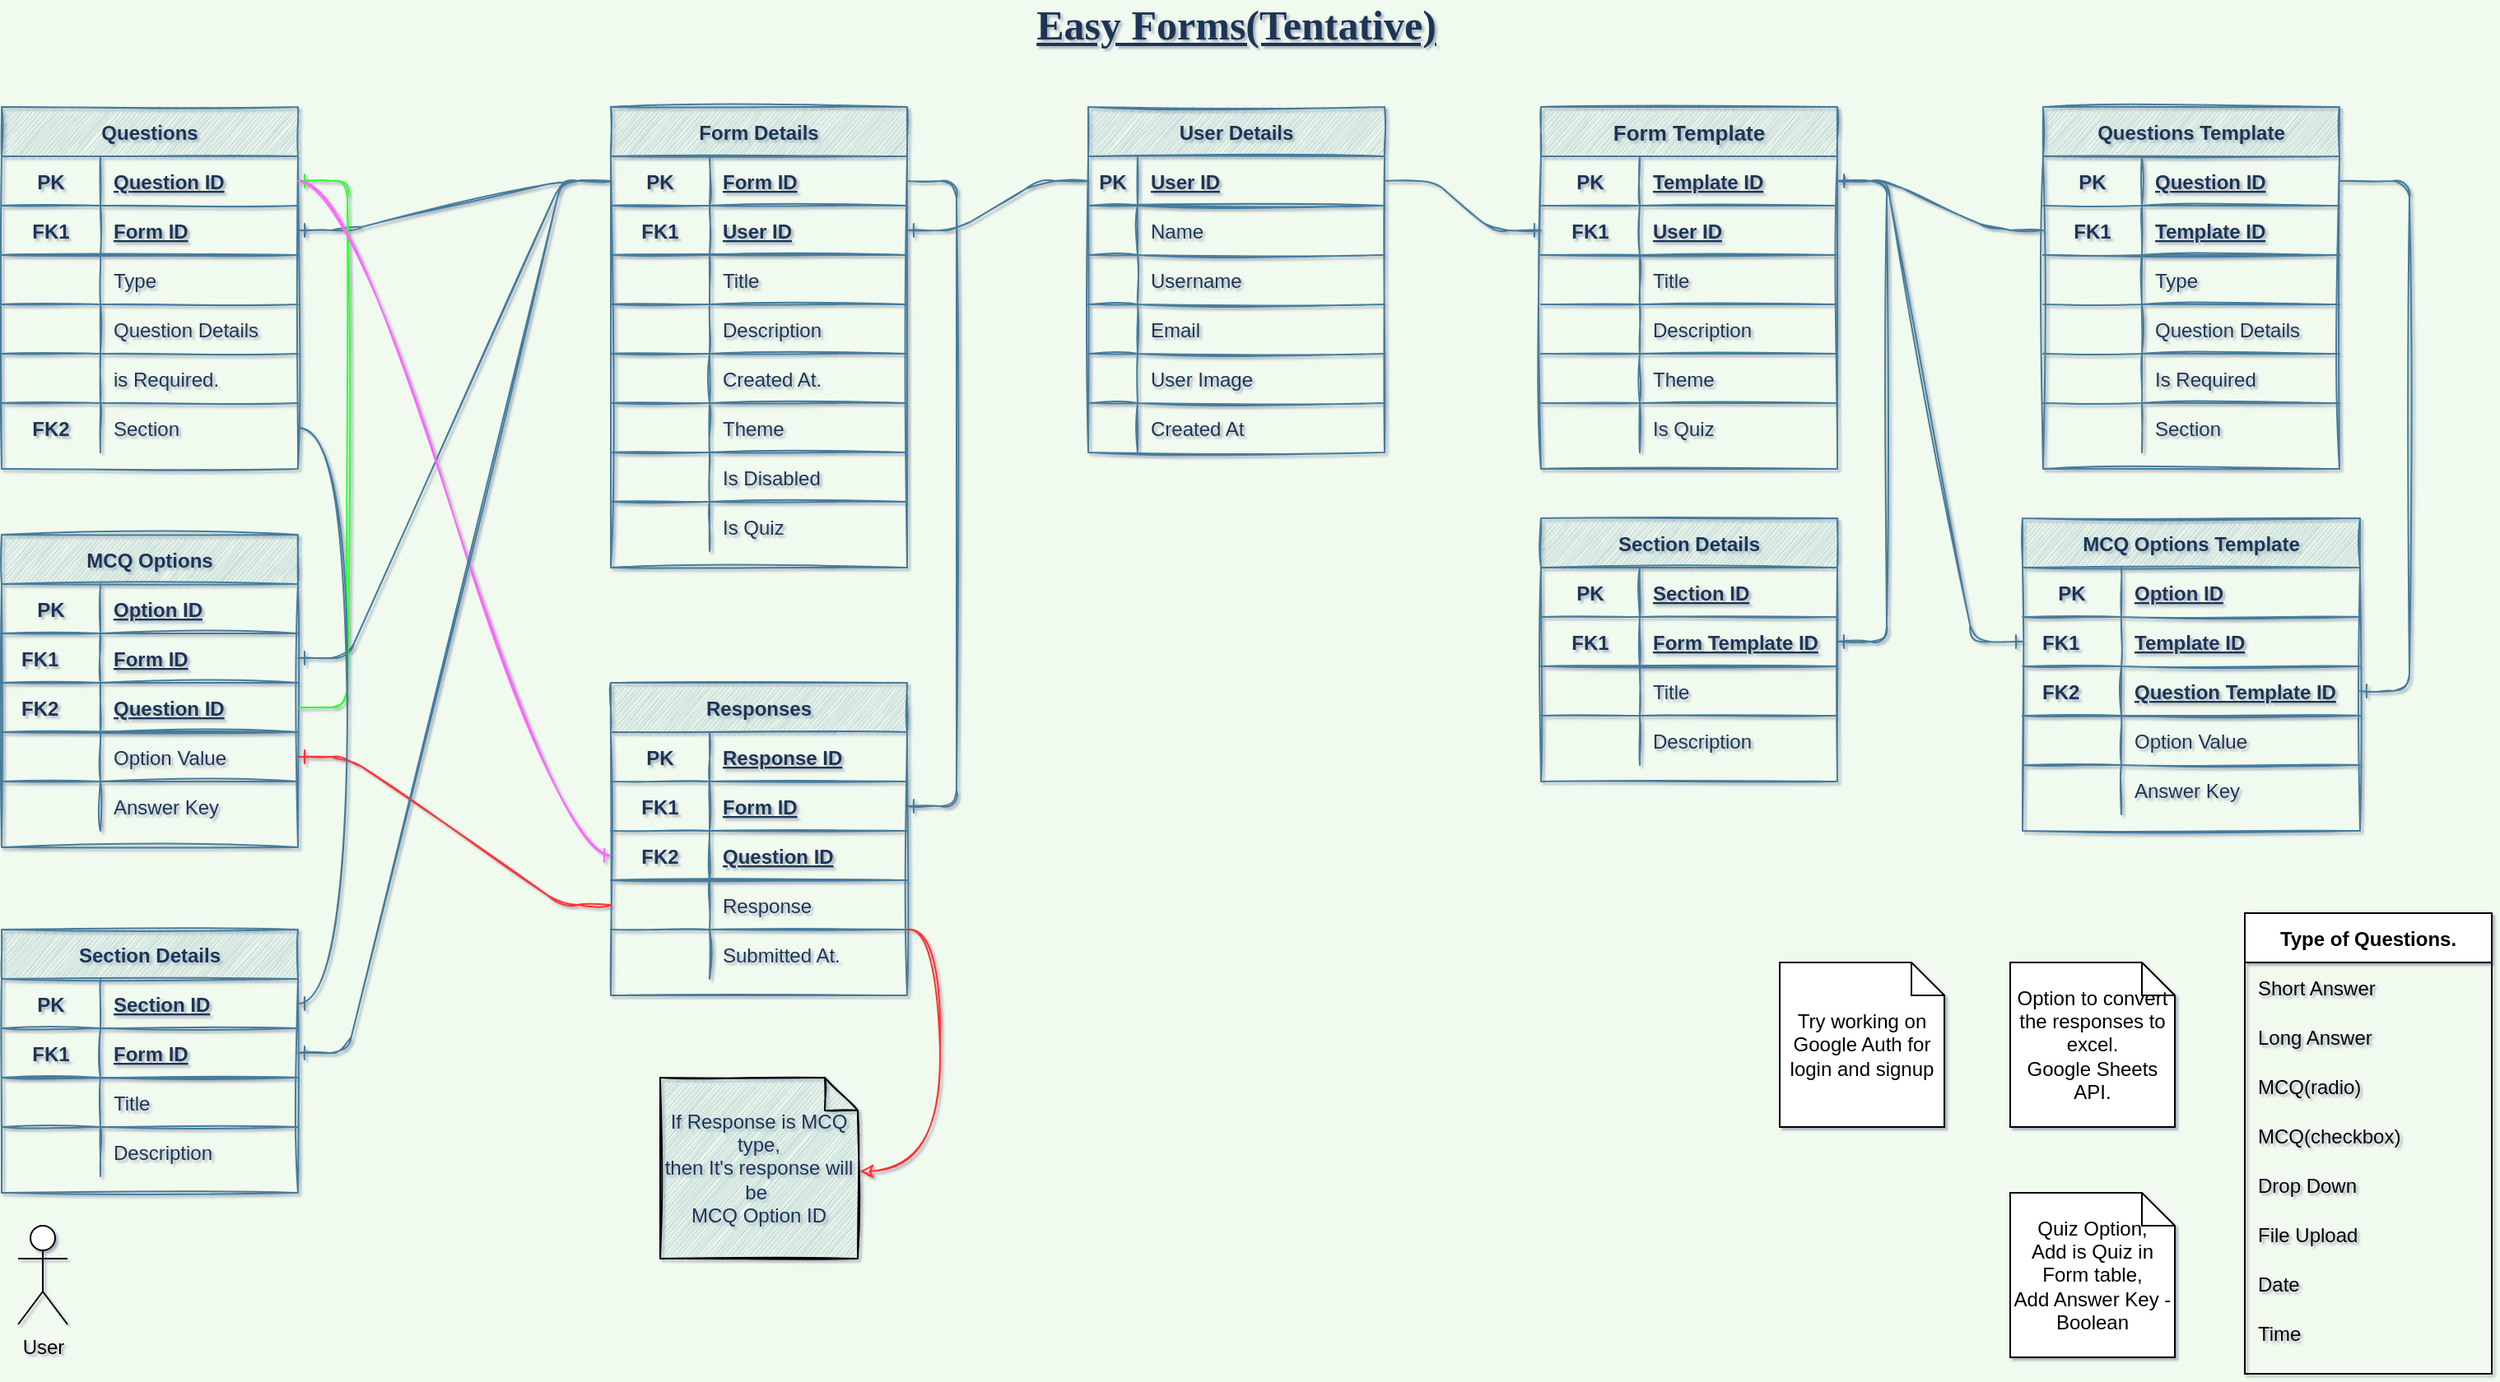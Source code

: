 <mxfile version="14.9.8" type="github">
  <diagram id="j92RiWuPkpGqdOamjUAV" name="Page-1">
    <mxGraphModel dx="1422" dy="762" grid="1" gridSize="10" guides="1" tooltips="1" connect="1" arrows="1" fold="1" page="1" pageScale="1" pageWidth="1600" pageHeight="900" background="#F1FAEE" math="0" shadow="1">
      <root>
        <mxCell id="0" />
        <mxCell id="1" parent="0" />
        <mxCell id="sQLV5Q3G_cSaotpBcgOI-18" value="" style="edgeStyle=entityRelationEdgeStyle;fontSize=12;html=1;endArrow=ERone;endFill=1;labelBackgroundColor=#F1FAEE;strokeColor=#457B9D;fontColor=#1D3557;sketch=1;" parent="1" source="jHUtb_cKRdvPXOitlypp-19" target="sQLV5Q3G_cSaotpBcgOI-14" edge="1">
          <mxGeometry width="100" height="100" relative="1" as="geometry">
            <mxPoint x="160" y="430" as="sourcePoint" />
            <mxPoint x="260" y="330" as="targetPoint" />
          </mxGeometry>
        </mxCell>
        <mxCell id="jHUtb_cKRdvPXOitlypp-1" value="User Details" style="shape=table;startSize=30;container=1;collapsible=1;childLayout=tableLayout;fixedRows=1;rowLines=1;fontStyle=1;align=center;resizeLast=1;fillColor=#A8DADC;strokeColor=#457B9D;fontColor=#1D3557;sketch=1;" parent="1" vertex="1">
          <mxGeometry x="710" y="80" width="180" height="210" as="geometry" />
        </mxCell>
        <mxCell id="jHUtb_cKRdvPXOitlypp-2" value="" style="shape=partialRectangle;collapsible=0;dropTarget=0;pointerEvents=0;fillColor=none;top=0;left=0;bottom=1;right=0;points=[[0,0.5],[1,0.5]];portConstraint=eastwest;strokeColor=#457B9D;fontColor=#1D3557;sketch=1;" parent="jHUtb_cKRdvPXOitlypp-1" vertex="1">
          <mxGeometry y="30" width="180" height="30" as="geometry" />
        </mxCell>
        <mxCell id="jHUtb_cKRdvPXOitlypp-3" value="PK" style="shape=partialRectangle;connectable=0;fillColor=none;top=0;left=0;bottom=0;right=0;fontStyle=1;overflow=hidden;strokeColor=#457B9D;fontColor=#1D3557;sketch=1;" parent="jHUtb_cKRdvPXOitlypp-2" vertex="1">
          <mxGeometry width="30" height="30" as="geometry" />
        </mxCell>
        <mxCell id="jHUtb_cKRdvPXOitlypp-4" value="User ID" style="shape=partialRectangle;connectable=0;fillColor=none;top=0;left=0;bottom=0;right=0;align=left;spacingLeft=6;fontStyle=5;overflow=hidden;strokeColor=#457B9D;fontColor=#1D3557;sketch=1;" parent="jHUtb_cKRdvPXOitlypp-2" vertex="1">
          <mxGeometry x="30" width="150" height="30" as="geometry" />
        </mxCell>
        <mxCell id="jHUtb_cKRdvPXOitlypp-5" value="" style="shape=partialRectangle;collapsible=0;dropTarget=0;pointerEvents=0;fillColor=none;top=0;left=0;bottom=0;right=0;points=[[0,0.5],[1,0.5]];portConstraint=eastwest;strokeColor=#457B9D;fontColor=#1D3557;sketch=1;" parent="jHUtb_cKRdvPXOitlypp-1" vertex="1">
          <mxGeometry y="60" width="180" height="30" as="geometry" />
        </mxCell>
        <mxCell id="jHUtb_cKRdvPXOitlypp-6" value="" style="shape=partialRectangle;connectable=0;fillColor=none;top=0;left=0;bottom=0;right=0;editable=1;overflow=hidden;strokeColor=#457B9D;fontColor=#1D3557;sketch=1;" parent="jHUtb_cKRdvPXOitlypp-5" vertex="1">
          <mxGeometry width="30" height="30" as="geometry" />
        </mxCell>
        <mxCell id="jHUtb_cKRdvPXOitlypp-7" value="Name" style="shape=partialRectangle;connectable=0;fillColor=none;top=0;left=0;bottom=0;right=0;align=left;spacingLeft=6;overflow=hidden;strokeColor=#457B9D;fontColor=#1D3557;sketch=1;" parent="jHUtb_cKRdvPXOitlypp-5" vertex="1">
          <mxGeometry x="30" width="150" height="30" as="geometry" />
        </mxCell>
        <mxCell id="jHUtb_cKRdvPXOitlypp-8" value="" style="shape=partialRectangle;collapsible=0;dropTarget=0;pointerEvents=0;fillColor=none;top=0;left=0;bottom=0;right=0;points=[[0,0.5],[1,0.5]];portConstraint=eastwest;strokeColor=#457B9D;fontColor=#1D3557;sketch=1;" parent="jHUtb_cKRdvPXOitlypp-1" vertex="1">
          <mxGeometry y="90" width="180" height="30" as="geometry" />
        </mxCell>
        <mxCell id="jHUtb_cKRdvPXOitlypp-9" value="" style="shape=partialRectangle;connectable=0;fillColor=none;top=0;left=0;bottom=0;right=0;editable=1;overflow=hidden;strokeColor=#457B9D;fontColor=#1D3557;sketch=1;" parent="jHUtb_cKRdvPXOitlypp-8" vertex="1">
          <mxGeometry width="30" height="30" as="geometry" />
        </mxCell>
        <mxCell id="jHUtb_cKRdvPXOitlypp-10" value="Username" style="shape=partialRectangle;connectable=0;fillColor=none;top=0;left=0;bottom=0;right=0;align=left;spacingLeft=6;overflow=hidden;strokeColor=#457B9D;fontColor=#1D3557;sketch=1;" parent="jHUtb_cKRdvPXOitlypp-8" vertex="1">
          <mxGeometry x="30" width="150" height="30" as="geometry" />
        </mxCell>
        <mxCell id="jHUtb_cKRdvPXOitlypp-11" value="" style="shape=partialRectangle;collapsible=0;dropTarget=0;pointerEvents=0;fillColor=none;top=0;left=0;bottom=0;right=0;points=[[0,0.5],[1,0.5]];portConstraint=eastwest;strokeColor=#457B9D;fontColor=#1D3557;sketch=1;" parent="jHUtb_cKRdvPXOitlypp-1" vertex="1">
          <mxGeometry y="120" width="180" height="30" as="geometry" />
        </mxCell>
        <mxCell id="jHUtb_cKRdvPXOitlypp-12" value="" style="shape=partialRectangle;connectable=0;fillColor=none;top=0;left=0;bottom=0;right=0;editable=1;overflow=hidden;strokeColor=#457B9D;fontColor=#1D3557;sketch=1;" parent="jHUtb_cKRdvPXOitlypp-11" vertex="1">
          <mxGeometry width="30" height="30" as="geometry" />
        </mxCell>
        <mxCell id="jHUtb_cKRdvPXOitlypp-13" value="Email" style="shape=partialRectangle;connectable=0;fillColor=none;top=0;left=0;bottom=0;right=0;align=left;spacingLeft=6;overflow=hidden;strokeColor=#457B9D;fontColor=#1D3557;sketch=1;" parent="jHUtb_cKRdvPXOitlypp-11" vertex="1">
          <mxGeometry x="30" width="150" height="30" as="geometry" />
        </mxCell>
        <mxCell id="jHUtb_cKRdvPXOitlypp-64" style="shape=partialRectangle;collapsible=0;dropTarget=0;pointerEvents=0;fillColor=none;top=0;left=0;bottom=0;right=0;points=[[0,0.5],[1,0.5]];portConstraint=eastwest;strokeColor=#457B9D;fontColor=#1D3557;sketch=1;" parent="jHUtb_cKRdvPXOitlypp-1" vertex="1">
          <mxGeometry y="150" width="180" height="30" as="geometry" />
        </mxCell>
        <mxCell id="jHUtb_cKRdvPXOitlypp-65" style="shape=partialRectangle;connectable=0;fillColor=none;top=0;left=0;bottom=0;right=0;editable=1;overflow=hidden;strokeColor=#457B9D;fontColor=#1D3557;sketch=1;" parent="jHUtb_cKRdvPXOitlypp-64" vertex="1">
          <mxGeometry width="30" height="30" as="geometry" />
        </mxCell>
        <mxCell id="jHUtb_cKRdvPXOitlypp-66" value="User Image" style="shape=partialRectangle;connectable=0;fillColor=none;top=0;left=0;bottom=0;right=0;align=left;spacingLeft=6;overflow=hidden;strokeColor=#457B9D;fontColor=#1D3557;sketch=1;" parent="jHUtb_cKRdvPXOitlypp-64" vertex="1">
          <mxGeometry x="30" width="150" height="30" as="geometry" />
        </mxCell>
        <mxCell id="jHUtb_cKRdvPXOitlypp-15" style="shape=partialRectangle;collapsible=0;dropTarget=0;pointerEvents=0;fillColor=none;top=0;left=0;bottom=0;right=0;points=[[0,0.5],[1,0.5]];portConstraint=eastwest;strokeColor=#457B9D;fontColor=#1D3557;sketch=1;" parent="jHUtb_cKRdvPXOitlypp-1" vertex="1">
          <mxGeometry y="180" width="180" height="30" as="geometry" />
        </mxCell>
        <mxCell id="jHUtb_cKRdvPXOitlypp-16" style="shape=partialRectangle;connectable=0;fillColor=none;top=0;left=0;bottom=0;right=0;editable=1;overflow=hidden;strokeColor=#457B9D;fontColor=#1D3557;sketch=1;" parent="jHUtb_cKRdvPXOitlypp-15" vertex="1">
          <mxGeometry width="30" height="30" as="geometry" />
        </mxCell>
        <mxCell id="jHUtb_cKRdvPXOitlypp-17" value="Created At" style="shape=partialRectangle;connectable=0;fillColor=none;top=0;left=0;bottom=0;right=0;align=left;spacingLeft=6;overflow=hidden;strokeColor=#457B9D;fontColor=#1D3557;sketch=1;" parent="jHUtb_cKRdvPXOitlypp-15" vertex="1">
          <mxGeometry x="30" width="150" height="30" as="geometry" />
        </mxCell>
        <mxCell id="jHUtb_cKRdvPXOitlypp-18" value="Form Details" style="shape=table;startSize=30;container=1;collapsible=1;childLayout=tableLayout;fixedRows=1;rowLines=1;fontStyle=1;align=center;resizeLast=1;fillColor=#A8DADC;strokeColor=#457B9D;fontColor=#1D3557;sketch=1;" parent="1" vertex="1">
          <mxGeometry x="420" y="80" width="180" height="280" as="geometry" />
        </mxCell>
        <mxCell id="jHUtb_cKRdvPXOitlypp-19" value="" style="shape=partialRectangle;collapsible=0;dropTarget=0;pointerEvents=0;fillColor=none;top=0;left=0;bottom=0;right=0;points=[[0,0.5],[1,0.5]];portConstraint=eastwest;strokeColor=#457B9D;fontColor=#1D3557;sketch=1;" parent="jHUtb_cKRdvPXOitlypp-18" vertex="1">
          <mxGeometry y="30" width="180" height="30" as="geometry" />
        </mxCell>
        <mxCell id="jHUtb_cKRdvPXOitlypp-20" value="PK" style="shape=partialRectangle;connectable=0;fillColor=none;top=0;left=0;bottom=0;right=0;fontStyle=1;overflow=hidden;strokeColor=#457B9D;fontColor=#1D3557;sketch=1;" parent="jHUtb_cKRdvPXOitlypp-19" vertex="1">
          <mxGeometry width="60" height="30" as="geometry" />
        </mxCell>
        <mxCell id="jHUtb_cKRdvPXOitlypp-21" value="Form ID" style="shape=partialRectangle;connectable=0;fillColor=none;top=0;left=0;bottom=0;right=0;align=left;spacingLeft=6;fontStyle=5;overflow=hidden;strokeColor=#457B9D;fontColor=#1D3557;sketch=1;" parent="jHUtb_cKRdvPXOitlypp-19" vertex="1">
          <mxGeometry x="60" width="120" height="30" as="geometry" />
        </mxCell>
        <mxCell id="jHUtb_cKRdvPXOitlypp-22" value="" style="shape=partialRectangle;collapsible=0;dropTarget=0;pointerEvents=0;fillColor=none;top=0;left=0;bottom=1;right=0;points=[[0,0.5],[1,0.5]];portConstraint=eastwest;strokeColor=#457B9D;fontColor=#1D3557;sketch=1;" parent="jHUtb_cKRdvPXOitlypp-18" vertex="1">
          <mxGeometry y="60" width="180" height="30" as="geometry" />
        </mxCell>
        <mxCell id="jHUtb_cKRdvPXOitlypp-23" value="FK1" style="shape=partialRectangle;connectable=0;fillColor=none;top=0;left=0;bottom=0;right=0;fontStyle=1;overflow=hidden;strokeColor=#457B9D;fontColor=#1D3557;sketch=1;" parent="jHUtb_cKRdvPXOitlypp-22" vertex="1">
          <mxGeometry width="60" height="30" as="geometry" />
        </mxCell>
        <mxCell id="jHUtb_cKRdvPXOitlypp-24" value="User ID" style="shape=partialRectangle;connectable=0;fillColor=none;top=0;left=0;bottom=0;right=0;align=left;spacingLeft=6;fontStyle=5;overflow=hidden;strokeColor=#457B9D;fontColor=#1D3557;sketch=1;" parent="jHUtb_cKRdvPXOitlypp-22" vertex="1">
          <mxGeometry x="60" width="120" height="30" as="geometry" />
        </mxCell>
        <mxCell id="jHUtb_cKRdvPXOitlypp-25" value="" style="shape=partialRectangle;collapsible=0;dropTarget=0;pointerEvents=0;fillColor=none;top=0;left=0;bottom=0;right=0;points=[[0,0.5],[1,0.5]];portConstraint=eastwest;strokeColor=#457B9D;fontColor=#1D3557;sketch=1;" parent="jHUtb_cKRdvPXOitlypp-18" vertex="1">
          <mxGeometry y="90" width="180" height="30" as="geometry" />
        </mxCell>
        <mxCell id="jHUtb_cKRdvPXOitlypp-26" value="" style="shape=partialRectangle;connectable=0;fillColor=none;top=0;left=0;bottom=0;right=0;editable=1;overflow=hidden;strokeColor=#457B9D;fontColor=#1D3557;sketch=1;" parent="jHUtb_cKRdvPXOitlypp-25" vertex="1">
          <mxGeometry width="60" height="30" as="geometry" />
        </mxCell>
        <mxCell id="jHUtb_cKRdvPXOitlypp-27" value="Title" style="shape=partialRectangle;connectable=0;fillColor=none;top=0;left=0;bottom=0;right=0;align=left;spacingLeft=6;overflow=hidden;strokeColor=#457B9D;fontColor=#1D3557;sketch=1;" parent="jHUtb_cKRdvPXOitlypp-25" vertex="1">
          <mxGeometry x="60" width="120" height="30" as="geometry" />
        </mxCell>
        <mxCell id="jHUtb_cKRdvPXOitlypp-28" value="" style="shape=partialRectangle;collapsible=0;dropTarget=0;pointerEvents=0;fillColor=none;top=0;left=0;bottom=0;right=0;points=[[0,0.5],[1,0.5]];portConstraint=eastwest;strokeColor=#457B9D;fontColor=#1D3557;sketch=1;" parent="jHUtb_cKRdvPXOitlypp-18" vertex="1">
          <mxGeometry y="120" width="180" height="30" as="geometry" />
        </mxCell>
        <mxCell id="jHUtb_cKRdvPXOitlypp-29" value="" style="shape=partialRectangle;connectable=0;fillColor=none;top=0;left=0;bottom=0;right=0;editable=1;overflow=hidden;strokeColor=#457B9D;fontColor=#1D3557;sketch=1;" parent="jHUtb_cKRdvPXOitlypp-28" vertex="1">
          <mxGeometry width="60" height="30" as="geometry" />
        </mxCell>
        <mxCell id="jHUtb_cKRdvPXOitlypp-30" value="Description" style="shape=partialRectangle;connectable=0;fillColor=none;top=0;left=0;bottom=0;right=0;align=left;spacingLeft=6;overflow=hidden;strokeColor=#457B9D;fontColor=#1D3557;sketch=1;" parent="jHUtb_cKRdvPXOitlypp-28" vertex="1">
          <mxGeometry x="60" width="120" height="30" as="geometry" />
        </mxCell>
        <mxCell id="Ti5ttGNxFUEcb-BEOLVq-4" style="shape=partialRectangle;collapsible=0;dropTarget=0;pointerEvents=0;fillColor=none;top=0;left=0;bottom=0;right=0;points=[[0,0.5],[1,0.5]];portConstraint=eastwest;strokeColor=#457B9D;fontColor=#1D3557;sketch=1;" parent="jHUtb_cKRdvPXOitlypp-18" vertex="1">
          <mxGeometry y="150" width="180" height="30" as="geometry" />
        </mxCell>
        <mxCell id="Ti5ttGNxFUEcb-BEOLVq-5" style="shape=partialRectangle;connectable=0;fillColor=none;top=0;left=0;bottom=0;right=0;editable=1;overflow=hidden;strokeColor=#457B9D;fontColor=#1D3557;sketch=1;" parent="Ti5ttGNxFUEcb-BEOLVq-4" vertex="1">
          <mxGeometry width="60" height="30" as="geometry" />
        </mxCell>
        <mxCell id="Ti5ttGNxFUEcb-BEOLVq-6" value="Created At." style="shape=partialRectangle;connectable=0;fillColor=none;top=0;left=0;bottom=0;right=0;align=left;spacingLeft=6;overflow=hidden;strokeColor=#457B9D;fontColor=#1D3557;sketch=1;" parent="Ti5ttGNxFUEcb-BEOLVq-4" vertex="1">
          <mxGeometry x="60" width="120" height="30" as="geometry" />
        </mxCell>
        <mxCell id="jHUtb_cKRdvPXOitlypp-67" style="shape=partialRectangle;collapsible=0;dropTarget=0;pointerEvents=0;fillColor=none;top=0;left=0;bottom=0;right=0;points=[[0,0.5],[1,0.5]];portConstraint=eastwest;strokeColor=#457B9D;fontColor=#1D3557;sketch=1;" parent="jHUtb_cKRdvPXOitlypp-18" vertex="1">
          <mxGeometry y="180" width="180" height="30" as="geometry" />
        </mxCell>
        <mxCell id="jHUtb_cKRdvPXOitlypp-68" style="shape=partialRectangle;connectable=0;fillColor=none;top=0;left=0;bottom=0;right=0;editable=1;overflow=hidden;strokeColor=#457B9D;fontColor=#1D3557;sketch=1;" parent="jHUtb_cKRdvPXOitlypp-67" vertex="1">
          <mxGeometry width="60" height="30" as="geometry" />
        </mxCell>
        <mxCell id="jHUtb_cKRdvPXOitlypp-69" value="Theme" style="shape=partialRectangle;connectable=0;fillColor=none;top=0;left=0;bottom=0;right=0;align=left;spacingLeft=6;overflow=hidden;strokeColor=#457B9D;fontColor=#1D3557;sketch=1;" parent="jHUtb_cKRdvPXOitlypp-67" vertex="1">
          <mxGeometry x="60" width="120" height="30" as="geometry" />
        </mxCell>
        <mxCell id="jHUtb_cKRdvPXOitlypp-61" style="shape=partialRectangle;collapsible=0;dropTarget=0;pointerEvents=0;fillColor=none;top=0;left=0;bottom=0;right=0;points=[[0,0.5],[1,0.5]];portConstraint=eastwest;strokeColor=#457B9D;fontColor=#1D3557;sketch=1;" parent="jHUtb_cKRdvPXOitlypp-18" vertex="1">
          <mxGeometry y="210" width="180" height="30" as="geometry" />
        </mxCell>
        <mxCell id="jHUtb_cKRdvPXOitlypp-62" style="shape=partialRectangle;connectable=0;fillColor=none;top=0;left=0;bottom=0;right=0;editable=1;overflow=hidden;strokeColor=#457B9D;fontColor=#1D3557;sketch=1;" parent="jHUtb_cKRdvPXOitlypp-61" vertex="1">
          <mxGeometry width="60" height="30" as="geometry" />
        </mxCell>
        <mxCell id="jHUtb_cKRdvPXOitlypp-63" value="Is Disabled" style="shape=partialRectangle;connectable=0;fillColor=none;top=0;left=0;bottom=0;right=0;align=left;spacingLeft=6;overflow=hidden;strokeColor=#457B9D;fontColor=#1D3557;sketch=1;" parent="jHUtb_cKRdvPXOitlypp-61" vertex="1">
          <mxGeometry x="60" width="120" height="30" as="geometry" />
        </mxCell>
        <mxCell id="Ti5ttGNxFUEcb-BEOLVq-1" style="shape=partialRectangle;collapsible=0;dropTarget=0;pointerEvents=0;fillColor=none;top=0;left=0;bottom=0;right=0;points=[[0,0.5],[1,0.5]];portConstraint=eastwest;strokeColor=#457B9D;fontColor=#1D3557;sketch=1;" parent="jHUtb_cKRdvPXOitlypp-18" vertex="1">
          <mxGeometry y="240" width="180" height="30" as="geometry" />
        </mxCell>
        <mxCell id="Ti5ttGNxFUEcb-BEOLVq-2" style="shape=partialRectangle;connectable=0;fillColor=none;top=0;left=0;bottom=0;right=0;editable=1;overflow=hidden;strokeColor=#457B9D;fontColor=#1D3557;sketch=1;" parent="Ti5ttGNxFUEcb-BEOLVq-1" vertex="1">
          <mxGeometry width="60" height="30" as="geometry" />
        </mxCell>
        <mxCell id="Ti5ttGNxFUEcb-BEOLVq-3" value="Is Quiz" style="shape=partialRectangle;connectable=0;fillColor=none;top=0;left=0;bottom=0;right=0;align=left;spacingLeft=6;overflow=hidden;strokeColor=#457B9D;fontColor=#1D3557;sketch=1;" parent="Ti5ttGNxFUEcb-BEOLVq-1" vertex="1">
          <mxGeometry x="60" width="120" height="30" as="geometry" />
        </mxCell>
        <mxCell id="jHUtb_cKRdvPXOitlypp-47" value="" style="edgeStyle=entityRelationEdgeStyle;fontSize=12;html=1;endArrow=ERone;endFill=1;labelBackgroundColor=#F1FAEE;strokeColor=#457B9D;fontColor=#1D3557;sketch=1;" parent="1" source="jHUtb_cKRdvPXOitlypp-2" target="jHUtb_cKRdvPXOitlypp-22" edge="1">
          <mxGeometry width="100" height="100" relative="1" as="geometry">
            <mxPoint x="670" y="440" as="sourcePoint" />
            <mxPoint x="770" y="340" as="targetPoint" />
          </mxGeometry>
        </mxCell>
        <mxCell id="jHUtb_cKRdvPXOitlypp-48" value="Responses" style="shape=table;startSize=30;container=1;collapsible=1;childLayout=tableLayout;fixedRows=1;rowLines=1;fontStyle=1;align=center;resizeLast=1;fillColor=#A8DADC;strokeColor=#457B9D;fontColor=#1D3557;sketch=1;" parent="1" vertex="1">
          <mxGeometry x="420" y="430" width="180" height="190" as="geometry" />
        </mxCell>
        <mxCell id="jHUtb_cKRdvPXOitlypp-49" value="" style="shape=partialRectangle;collapsible=0;dropTarget=0;pointerEvents=0;fillColor=none;top=0;left=0;bottom=0;right=0;points=[[0,0.5],[1,0.5]];portConstraint=eastwest;strokeColor=#457B9D;fontColor=#1D3557;sketch=1;" parent="jHUtb_cKRdvPXOitlypp-48" vertex="1">
          <mxGeometry y="30" width="180" height="30" as="geometry" />
        </mxCell>
        <mxCell id="jHUtb_cKRdvPXOitlypp-50" value="PK" style="shape=partialRectangle;connectable=0;fillColor=none;top=0;left=0;bottom=0;right=0;fontStyle=1;overflow=hidden;strokeColor=#457B9D;fontColor=#1D3557;sketch=1;" parent="jHUtb_cKRdvPXOitlypp-49" vertex="1">
          <mxGeometry width="60" height="30" as="geometry" />
        </mxCell>
        <mxCell id="jHUtb_cKRdvPXOitlypp-51" value="Response ID" style="shape=partialRectangle;connectable=0;fillColor=none;top=0;left=0;bottom=0;right=0;align=left;spacingLeft=6;fontStyle=5;overflow=hidden;strokeColor=#457B9D;fontColor=#1D3557;sketch=1;" parent="jHUtb_cKRdvPXOitlypp-49" vertex="1">
          <mxGeometry x="60" width="120" height="30" as="geometry" />
        </mxCell>
        <mxCell id="jHUtb_cKRdvPXOitlypp-118" style="shape=partialRectangle;collapsible=0;dropTarget=0;pointerEvents=0;fillColor=none;top=0;left=0;bottom=0;right=0;points=[[0,0.5],[1,0.5]];portConstraint=eastwest;strokeColor=#457B9D;fontColor=#1D3557;sketch=1;" parent="jHUtb_cKRdvPXOitlypp-48" vertex="1">
          <mxGeometry y="60" width="180" height="30" as="geometry" />
        </mxCell>
        <mxCell id="jHUtb_cKRdvPXOitlypp-119" value="FK1" style="shape=partialRectangle;connectable=0;fillColor=none;top=0;left=0;bottom=0;right=0;fontStyle=1;overflow=hidden;strokeColor=#457B9D;fontColor=#1D3557;sketch=1;" parent="jHUtb_cKRdvPXOitlypp-118" vertex="1">
          <mxGeometry width="60" height="30" as="geometry" />
        </mxCell>
        <mxCell id="jHUtb_cKRdvPXOitlypp-120" value="Form ID" style="shape=partialRectangle;connectable=0;fillColor=none;top=0;left=0;bottom=0;right=0;align=left;spacingLeft=6;fontStyle=5;overflow=hidden;strokeColor=#457B9D;fontColor=#1D3557;sketch=1;" parent="jHUtb_cKRdvPXOitlypp-118" vertex="1">
          <mxGeometry x="60" width="120" height="30" as="geometry" />
        </mxCell>
        <mxCell id="jHUtb_cKRdvPXOitlypp-52" value="" style="shape=partialRectangle;collapsible=0;dropTarget=0;pointerEvents=0;fillColor=none;top=0;left=0;bottom=1;right=0;points=[[0,0.5],[1,0.5]];portConstraint=eastwest;strokeColor=#457B9D;fontColor=#1D3557;sketch=1;" parent="jHUtb_cKRdvPXOitlypp-48" vertex="1">
          <mxGeometry y="90" width="180" height="30" as="geometry" />
        </mxCell>
        <mxCell id="jHUtb_cKRdvPXOitlypp-53" value="FK2" style="shape=partialRectangle;connectable=0;fillColor=none;top=0;left=0;bottom=0;right=0;fontStyle=1;overflow=hidden;strokeColor=#457B9D;fontColor=#1D3557;sketch=1;" parent="jHUtb_cKRdvPXOitlypp-52" vertex="1">
          <mxGeometry width="60" height="30" as="geometry" />
        </mxCell>
        <mxCell id="jHUtb_cKRdvPXOitlypp-54" value="Question ID" style="shape=partialRectangle;connectable=0;fillColor=none;top=0;left=0;bottom=0;right=0;align=left;spacingLeft=6;fontStyle=5;overflow=hidden;strokeColor=#457B9D;fontColor=#1D3557;sketch=1;" parent="jHUtb_cKRdvPXOitlypp-52" vertex="1">
          <mxGeometry x="60" width="120" height="30" as="geometry" />
        </mxCell>
        <mxCell id="jHUtb_cKRdvPXOitlypp-55" value="" style="shape=partialRectangle;collapsible=0;dropTarget=0;pointerEvents=0;fillColor=none;top=0;left=0;bottom=0;right=0;points=[[0,0.5],[1,0.5]];portConstraint=eastwest;strokeColor=#457B9D;fontColor=#1D3557;sketch=1;" parent="jHUtb_cKRdvPXOitlypp-48" vertex="1">
          <mxGeometry y="120" width="180" height="30" as="geometry" />
        </mxCell>
        <mxCell id="jHUtb_cKRdvPXOitlypp-56" value="" style="shape=partialRectangle;connectable=0;fillColor=none;top=0;left=0;bottom=0;right=0;editable=1;overflow=hidden;strokeColor=#457B9D;fontColor=#1D3557;sketch=1;" parent="jHUtb_cKRdvPXOitlypp-55" vertex="1">
          <mxGeometry width="60" height="30" as="geometry" />
        </mxCell>
        <mxCell id="jHUtb_cKRdvPXOitlypp-57" value="Response" style="shape=partialRectangle;connectable=0;fillColor=none;top=0;left=0;bottom=0;right=0;align=left;spacingLeft=6;overflow=hidden;strokeColor=#457B9D;fontColor=#1D3557;sketch=1;" parent="jHUtb_cKRdvPXOitlypp-55" vertex="1">
          <mxGeometry x="60" width="120" height="30" as="geometry" />
        </mxCell>
        <mxCell id="Ti5ttGNxFUEcb-BEOLVq-7" style="shape=partialRectangle;collapsible=0;dropTarget=0;pointerEvents=0;fillColor=none;top=0;left=0;bottom=0;right=0;points=[[0,0.5],[1,0.5]];portConstraint=eastwest;strokeColor=#457B9D;fontColor=#1D3557;sketch=1;" parent="jHUtb_cKRdvPXOitlypp-48" vertex="1">
          <mxGeometry y="150" width="180" height="30" as="geometry" />
        </mxCell>
        <mxCell id="Ti5ttGNxFUEcb-BEOLVq-8" style="shape=partialRectangle;connectable=0;fillColor=none;top=0;left=0;bottom=0;right=0;editable=1;overflow=hidden;strokeColor=#457B9D;fontColor=#1D3557;sketch=1;" parent="Ti5ttGNxFUEcb-BEOLVq-7" vertex="1">
          <mxGeometry width="60" height="30" as="geometry" />
        </mxCell>
        <mxCell id="Ti5ttGNxFUEcb-BEOLVq-9" value="Submitted At." style="shape=partialRectangle;connectable=0;fillColor=none;top=0;left=0;bottom=0;right=0;align=left;spacingLeft=6;overflow=hidden;strokeColor=#457B9D;fontColor=#1D3557;sketch=1;" parent="Ti5ttGNxFUEcb-BEOLVq-7" vertex="1">
          <mxGeometry x="60" width="120" height="30" as="geometry" />
        </mxCell>
        <mxCell id="jHUtb_cKRdvPXOitlypp-83" value="" style="edgeStyle=entityRelationEdgeStyle;fontSize=12;html=1;endArrow=ERone;endFill=1;labelBackgroundColor=#F1FAEE;strokeColor=#457B9D;fontColor=#1D3557;sketch=1;" parent="1" source="jHUtb_cKRdvPXOitlypp-19" target="jHUtb_cKRdvPXOitlypp-74" edge="1">
          <mxGeometry width="100" height="100" relative="1" as="geometry">
            <mxPoint x="160" y="460" as="sourcePoint" />
            <mxPoint x="260" y="360" as="targetPoint" />
          </mxGeometry>
        </mxCell>
        <mxCell id="jHUtb_cKRdvPXOitlypp-97" value="Easy Forms(Tentative)" style="text;html=1;strokeColor=none;fillColor=none;align=center;verticalAlign=middle;whiteSpace=wrap;fontFamily=montserrat;fontSource=https%3A%2F%2Ffonts.googleapis.com%2Fcss%3Ffamily%3Dmontserrat;fontSize=25;fontStyle=5;fontColor=#1D3557;sketch=1;" parent="1" vertex="1">
          <mxGeometry x="615" y="20" width="370" height="20" as="geometry" />
        </mxCell>
        <mxCell id="jHUtb_cKRdvPXOitlypp-98" value="Form Template" style="shape=table;startSize=30;container=1;collapsible=1;childLayout=tableLayout;fixedRows=1;rowLines=1;fontStyle=1;align=center;resizeLast=1;fontFamily=Helvetica;fontSize=13;strokeWidth=1;fillColor=#A8DADC;strokeColor=#457B9D;fontColor=#1D3557;sketch=1;" parent="1" vertex="1">
          <mxGeometry x="985" y="80" width="180" height="220" as="geometry" />
        </mxCell>
        <mxCell id="jHUtb_cKRdvPXOitlypp-99" value="" style="shape=partialRectangle;collapsible=0;dropTarget=0;pointerEvents=0;fillColor=none;top=0;left=0;bottom=0;right=0;points=[[0,0.5],[1,0.5]];portConstraint=eastwest;strokeColor=#457B9D;fontColor=#1D3557;sketch=1;" parent="jHUtb_cKRdvPXOitlypp-98" vertex="1">
          <mxGeometry y="30" width="180" height="30" as="geometry" />
        </mxCell>
        <mxCell id="jHUtb_cKRdvPXOitlypp-100" value="PK" style="shape=partialRectangle;connectable=0;fillColor=none;top=0;left=0;bottom=0;right=0;fontStyle=1;overflow=hidden;strokeColor=#457B9D;fontColor=#1D3557;sketch=1;" parent="jHUtb_cKRdvPXOitlypp-99" vertex="1">
          <mxGeometry width="60" height="30" as="geometry" />
        </mxCell>
        <mxCell id="jHUtb_cKRdvPXOitlypp-101" value="Template ID" style="shape=partialRectangle;connectable=0;fillColor=none;top=0;left=0;bottom=0;right=0;align=left;spacingLeft=6;fontStyle=5;overflow=hidden;strokeColor=#457B9D;fontColor=#1D3557;sketch=1;" parent="jHUtb_cKRdvPXOitlypp-99" vertex="1">
          <mxGeometry x="60" width="120" height="30" as="geometry" />
        </mxCell>
        <mxCell id="jHUtb_cKRdvPXOitlypp-102" value="" style="shape=partialRectangle;collapsible=0;dropTarget=0;pointerEvents=0;fillColor=none;top=0;left=0;bottom=1;right=0;points=[[0,0.5],[1,0.5]];portConstraint=eastwest;strokeColor=#457B9D;fontColor=#1D3557;sketch=1;" parent="jHUtb_cKRdvPXOitlypp-98" vertex="1">
          <mxGeometry y="60" width="180" height="30" as="geometry" />
        </mxCell>
        <mxCell id="jHUtb_cKRdvPXOitlypp-103" value="FK1" style="shape=partialRectangle;connectable=0;fillColor=none;top=0;left=0;bottom=0;right=0;fontStyle=1;overflow=hidden;strokeColor=#457B9D;fontColor=#1D3557;sketch=1;" parent="jHUtb_cKRdvPXOitlypp-102" vertex="1">
          <mxGeometry width="60" height="30" as="geometry" />
        </mxCell>
        <mxCell id="jHUtb_cKRdvPXOitlypp-104" value="User ID" style="shape=partialRectangle;connectable=0;fillColor=none;top=0;left=0;bottom=0;right=0;align=left;spacingLeft=6;fontStyle=5;overflow=hidden;strokeColor=#457B9D;fontColor=#1D3557;sketch=1;" parent="jHUtb_cKRdvPXOitlypp-102" vertex="1">
          <mxGeometry x="60" width="120" height="30" as="geometry" />
        </mxCell>
        <mxCell id="jHUtb_cKRdvPXOitlypp-105" value="" style="shape=partialRectangle;collapsible=0;dropTarget=0;pointerEvents=0;fillColor=none;top=0;left=0;bottom=0;right=0;points=[[0,0.5],[1,0.5]];portConstraint=eastwest;strokeColor=#457B9D;fontColor=#1D3557;sketch=1;" parent="jHUtb_cKRdvPXOitlypp-98" vertex="1">
          <mxGeometry y="90" width="180" height="30" as="geometry" />
        </mxCell>
        <mxCell id="jHUtb_cKRdvPXOitlypp-106" value="" style="shape=partialRectangle;connectable=0;fillColor=none;top=0;left=0;bottom=0;right=0;editable=1;overflow=hidden;strokeColor=#457B9D;fontColor=#1D3557;sketch=1;" parent="jHUtb_cKRdvPXOitlypp-105" vertex="1">
          <mxGeometry width="60" height="30" as="geometry" />
        </mxCell>
        <mxCell id="jHUtb_cKRdvPXOitlypp-107" value="Title" style="shape=partialRectangle;connectable=0;fillColor=none;top=0;left=0;bottom=0;right=0;align=left;spacingLeft=6;overflow=hidden;strokeColor=#457B9D;fontColor=#1D3557;sketch=1;" parent="jHUtb_cKRdvPXOitlypp-105" vertex="1">
          <mxGeometry x="60" width="120" height="30" as="geometry" />
        </mxCell>
        <mxCell id="jHUtb_cKRdvPXOitlypp-108" value="" style="shape=partialRectangle;collapsible=0;dropTarget=0;pointerEvents=0;fillColor=none;top=0;left=0;bottom=0;right=0;points=[[0,0.5],[1,0.5]];portConstraint=eastwest;strokeColor=#457B9D;fontColor=#1D3557;sketch=1;" parent="jHUtb_cKRdvPXOitlypp-98" vertex="1">
          <mxGeometry y="120" width="180" height="30" as="geometry" />
        </mxCell>
        <mxCell id="jHUtb_cKRdvPXOitlypp-109" value="" style="shape=partialRectangle;connectable=0;fillColor=none;top=0;left=0;bottom=0;right=0;editable=1;overflow=hidden;strokeColor=#457B9D;fontColor=#1D3557;sketch=1;" parent="jHUtb_cKRdvPXOitlypp-108" vertex="1">
          <mxGeometry width="60" height="30" as="geometry" />
        </mxCell>
        <mxCell id="jHUtb_cKRdvPXOitlypp-110" value="Description" style="shape=partialRectangle;connectable=0;fillColor=none;top=0;left=0;bottom=0;right=0;align=left;spacingLeft=6;overflow=hidden;strokeColor=#457B9D;fontColor=#1D3557;sketch=1;" parent="jHUtb_cKRdvPXOitlypp-108" vertex="1">
          <mxGeometry x="60" width="120" height="30" as="geometry" />
        </mxCell>
        <mxCell id="sQLV5Q3G_cSaotpBcgOI-20" style="shape=partialRectangle;collapsible=0;dropTarget=0;pointerEvents=0;fillColor=none;top=0;left=0;bottom=0;right=0;points=[[0,0.5],[1,0.5]];portConstraint=eastwest;strokeColor=#457B9D;fontColor=#1D3557;sketch=1;" parent="jHUtb_cKRdvPXOitlypp-98" vertex="1">
          <mxGeometry y="150" width="180" height="30" as="geometry" />
        </mxCell>
        <mxCell id="sQLV5Q3G_cSaotpBcgOI-21" style="shape=partialRectangle;connectable=0;fillColor=none;top=0;left=0;bottom=0;right=0;editable=1;overflow=hidden;strokeColor=#457B9D;fontColor=#1D3557;sketch=1;" parent="sQLV5Q3G_cSaotpBcgOI-20" vertex="1">
          <mxGeometry width="60" height="30" as="geometry" />
        </mxCell>
        <mxCell id="sQLV5Q3G_cSaotpBcgOI-22" value="Theme" style="shape=partialRectangle;connectable=0;fillColor=none;top=0;left=0;bottom=0;right=0;align=left;spacingLeft=6;overflow=hidden;strokeColor=#457B9D;fontColor=#1D3557;sketch=1;" parent="sQLV5Q3G_cSaotpBcgOI-20" vertex="1">
          <mxGeometry x="60" width="120" height="30" as="geometry" />
        </mxCell>
        <mxCell id="Ti5ttGNxFUEcb-BEOLVq-58" style="shape=partialRectangle;collapsible=0;dropTarget=0;pointerEvents=0;fillColor=none;top=0;left=0;bottom=0;right=0;points=[[0,0.5],[1,0.5]];portConstraint=eastwest;strokeColor=#457B9D;fontColor=#1D3557;sketch=1;" parent="jHUtb_cKRdvPXOitlypp-98" vertex="1">
          <mxGeometry y="180" width="180" height="30" as="geometry" />
        </mxCell>
        <mxCell id="Ti5ttGNxFUEcb-BEOLVq-59" style="shape=partialRectangle;connectable=0;fillColor=none;top=0;left=0;bottom=0;right=0;editable=1;overflow=hidden;strokeColor=#457B9D;fontColor=#1D3557;sketch=1;" parent="Ti5ttGNxFUEcb-BEOLVq-58" vertex="1">
          <mxGeometry width="60" height="30" as="geometry" />
        </mxCell>
        <mxCell id="Ti5ttGNxFUEcb-BEOLVq-60" value="Is Quiz" style="shape=partialRectangle;connectable=0;fillColor=none;top=0;left=0;bottom=0;right=0;align=left;spacingLeft=6;overflow=hidden;strokeColor=#457B9D;fontColor=#1D3557;sketch=1;" parent="Ti5ttGNxFUEcb-BEOLVq-58" vertex="1">
          <mxGeometry x="60" width="120" height="30" as="geometry" />
        </mxCell>
        <mxCell id="jHUtb_cKRdvPXOitlypp-111" value="" style="edgeStyle=entityRelationEdgeStyle;fontSize=12;html=1;endArrow=ERone;endFill=1;labelBackgroundColor=#F1FAEE;fontColor=#1D3557;strokeColor=#457B9D;sketch=1;" parent="1" source="jHUtb_cKRdvPXOitlypp-2" target="jHUtb_cKRdvPXOitlypp-102" edge="1">
          <mxGeometry width="100" height="100" relative="1" as="geometry">
            <mxPoint x="330" y="135" as="sourcePoint" />
            <mxPoint x="560" y="165" as="targetPoint" />
          </mxGeometry>
        </mxCell>
        <mxCell id="jHUtb_cKRdvPXOitlypp-121" value="" style="edgeStyle=entityRelationEdgeStyle;fontSize=12;html=1;endArrow=ERone;endFill=1;labelBackgroundColor=#F1FAEE;strokeColor=#457B9D;fontColor=#1D3557;sketch=1;" parent="1" source="jHUtb_cKRdvPXOitlypp-19" target="jHUtb_cKRdvPXOitlypp-118" edge="1">
          <mxGeometry width="100" height="100" relative="1" as="geometry">
            <mxPoint x="230" y="155" as="sourcePoint" />
            <mxPoint x="340" y="185" as="targetPoint" />
          </mxGeometry>
        </mxCell>
        <mxCell id="sQLV5Q3G_cSaotpBcgOI-1" value="MCQ Options" style="shape=table;startSize=30;container=1;collapsible=1;childLayout=tableLayout;fixedRows=1;rowLines=1;fontStyle=1;align=center;resizeLast=1;fillColor=#A8DADC;strokeColor=#457B9D;fontColor=#1D3557;sketch=1;" parent="1" vertex="1">
          <mxGeometry x="50" y="340" width="180" height="190" as="geometry" />
        </mxCell>
        <mxCell id="sQLV5Q3G_cSaotpBcgOI-2" value="" style="shape=partialRectangle;collapsible=0;dropTarget=0;pointerEvents=0;fillColor=none;top=0;left=0;bottom=0;right=0;points=[[0,0.5],[1,0.5]];portConstraint=eastwest;strokeColor=#457B9D;fontColor=#1D3557;sketch=1;" parent="sQLV5Q3G_cSaotpBcgOI-1" vertex="1">
          <mxGeometry y="30" width="180" height="30" as="geometry" />
        </mxCell>
        <mxCell id="sQLV5Q3G_cSaotpBcgOI-3" value="PK" style="shape=partialRectangle;connectable=0;fillColor=none;top=0;left=0;bottom=0;right=0;fontStyle=1;overflow=hidden;strokeColor=#457B9D;fontColor=#1D3557;sketch=1;" parent="sQLV5Q3G_cSaotpBcgOI-2" vertex="1">
          <mxGeometry width="60" height="30" as="geometry" />
        </mxCell>
        <mxCell id="sQLV5Q3G_cSaotpBcgOI-4" value="Option ID" style="shape=partialRectangle;connectable=0;fillColor=none;top=0;left=0;bottom=0;right=0;align=left;spacingLeft=6;fontStyle=5;overflow=hidden;strokeColor=#457B9D;fontColor=#1D3557;sketch=1;" parent="sQLV5Q3G_cSaotpBcgOI-2" vertex="1">
          <mxGeometry x="60" width="120" height="30" as="geometry" />
        </mxCell>
        <mxCell id="sQLV5Q3G_cSaotpBcgOI-14" style="shape=partialRectangle;collapsible=0;dropTarget=0;pointerEvents=0;fillColor=none;top=0;left=0;bottom=0;right=0;points=[[0,0.5],[1,0.5]];portConstraint=eastwest;strokeColor=#457B9D;fontColor=#1D3557;sketch=1;" parent="sQLV5Q3G_cSaotpBcgOI-1" vertex="1">
          <mxGeometry y="60" width="180" height="30" as="geometry" />
        </mxCell>
        <mxCell id="sQLV5Q3G_cSaotpBcgOI-15" value="FK1    " style="shape=partialRectangle;connectable=0;fillColor=none;top=0;left=0;bottom=0;right=0;fontStyle=1;overflow=hidden;strokeColor=#457B9D;fontColor=#1D3557;sketch=1;" parent="sQLV5Q3G_cSaotpBcgOI-14" vertex="1">
          <mxGeometry width="60" height="30" as="geometry" />
        </mxCell>
        <mxCell id="sQLV5Q3G_cSaotpBcgOI-16" value="Form ID" style="shape=partialRectangle;connectable=0;fillColor=none;top=0;left=0;bottom=0;right=0;align=left;spacingLeft=6;fontStyle=5;overflow=hidden;strokeColor=#457B9D;fontColor=#1D3557;sketch=1;" parent="sQLV5Q3G_cSaotpBcgOI-14" vertex="1">
          <mxGeometry x="60" width="120" height="30" as="geometry" />
        </mxCell>
        <mxCell id="sQLV5Q3G_cSaotpBcgOI-5" value="" style="shape=partialRectangle;collapsible=0;dropTarget=0;pointerEvents=0;fillColor=none;top=0;left=0;bottom=1;right=0;points=[[0,0.5],[1,0.5]];portConstraint=eastwest;strokeColor=#457B9D;fontColor=#1D3557;sketch=1;" parent="sQLV5Q3G_cSaotpBcgOI-1" vertex="1">
          <mxGeometry y="90" width="180" height="30" as="geometry" />
        </mxCell>
        <mxCell id="sQLV5Q3G_cSaotpBcgOI-6" value="FK2    " style="shape=partialRectangle;connectable=0;fillColor=none;top=0;left=0;bottom=0;right=0;fontStyle=1;overflow=hidden;strokeColor=#457B9D;fontColor=#1D3557;sketch=1;" parent="sQLV5Q3G_cSaotpBcgOI-5" vertex="1">
          <mxGeometry width="60" height="30" as="geometry" />
        </mxCell>
        <mxCell id="sQLV5Q3G_cSaotpBcgOI-7" value="Question ID" style="shape=partialRectangle;connectable=0;fillColor=none;top=0;left=0;bottom=0;right=0;align=left;spacingLeft=6;fontStyle=5;overflow=hidden;strokeColor=#457B9D;fontColor=#1D3557;sketch=1;" parent="sQLV5Q3G_cSaotpBcgOI-5" vertex="1">
          <mxGeometry x="60" width="120" height="30" as="geometry" />
        </mxCell>
        <mxCell id="Ti5ttGNxFUEcb-BEOLVq-10" style="shape=partialRectangle;collapsible=0;dropTarget=0;pointerEvents=0;fillColor=none;top=0;left=0;bottom=0;right=0;points=[[0,0.5],[1,0.5]];portConstraint=eastwest;strokeColor=#457B9D;fontColor=#1D3557;sketch=1;" parent="sQLV5Q3G_cSaotpBcgOI-1" vertex="1">
          <mxGeometry y="120" width="180" height="30" as="geometry" />
        </mxCell>
        <mxCell id="Ti5ttGNxFUEcb-BEOLVq-11" style="shape=partialRectangle;connectable=0;fillColor=none;top=0;left=0;bottom=0;right=0;editable=1;overflow=hidden;strokeColor=#457B9D;fontColor=#1D3557;sketch=1;" parent="Ti5ttGNxFUEcb-BEOLVq-10" vertex="1">
          <mxGeometry width="60" height="30" as="geometry" />
        </mxCell>
        <mxCell id="Ti5ttGNxFUEcb-BEOLVq-12" value="Option Value" style="shape=partialRectangle;connectable=0;fillColor=none;top=0;left=0;bottom=0;right=0;align=left;spacingLeft=6;overflow=hidden;strokeColor=#457B9D;fontColor=#1D3557;sketch=1;" parent="Ti5ttGNxFUEcb-BEOLVq-10" vertex="1">
          <mxGeometry x="60" width="120" height="30" as="geometry" />
        </mxCell>
        <mxCell id="sQLV5Q3G_cSaotpBcgOI-8" value="" style="shape=partialRectangle;collapsible=0;dropTarget=0;pointerEvents=0;fillColor=none;top=0;left=0;bottom=0;right=0;points=[[0,0.5],[1,0.5]];portConstraint=eastwest;strokeColor=#457B9D;fontColor=#1D3557;sketch=1;" parent="sQLV5Q3G_cSaotpBcgOI-1" vertex="1">
          <mxGeometry y="150" width="180" height="30" as="geometry" />
        </mxCell>
        <mxCell id="sQLV5Q3G_cSaotpBcgOI-9" value="" style="shape=partialRectangle;connectable=0;fillColor=none;top=0;left=0;bottom=0;right=0;editable=1;overflow=hidden;strokeColor=#457B9D;fontColor=#1D3557;sketch=1;" parent="sQLV5Q3G_cSaotpBcgOI-8" vertex="1">
          <mxGeometry width="60" height="30" as="geometry" />
        </mxCell>
        <mxCell id="sQLV5Q3G_cSaotpBcgOI-10" value="Answer Key" style="shape=partialRectangle;connectable=0;fillColor=none;top=0;left=0;bottom=0;right=0;align=left;spacingLeft=6;overflow=hidden;strokeColor=#457B9D;fontColor=#1D3557;sketch=1;" parent="sQLV5Q3G_cSaotpBcgOI-8" vertex="1">
          <mxGeometry x="60" width="120" height="30" as="geometry" />
        </mxCell>
        <mxCell id="jHUtb_cKRdvPXOitlypp-70" value="Questions" style="shape=table;startSize=30;container=1;collapsible=1;childLayout=tableLayout;fixedRows=1;rowLines=1;fontStyle=1;align=center;resizeLast=1;fillColor=#A8DADC;strokeColor=#457B9D;fontColor=#1D3557;sketch=1;" parent="1" vertex="1">
          <mxGeometry x="50" y="80" width="180" height="220" as="geometry" />
        </mxCell>
        <mxCell id="jHUtb_cKRdvPXOitlypp-71" value="" style="shape=partialRectangle;collapsible=0;dropTarget=0;pointerEvents=0;fillColor=none;top=0;left=0;bottom=0;right=0;points=[[0,0.5],[1,0.5]];portConstraint=eastwest;strokeColor=#457B9D;fontColor=#1D3557;sketch=1;" parent="jHUtb_cKRdvPXOitlypp-70" vertex="1">
          <mxGeometry y="30" width="180" height="30" as="geometry" />
        </mxCell>
        <mxCell id="jHUtb_cKRdvPXOitlypp-72" value="PK" style="shape=partialRectangle;connectable=0;fillColor=none;top=0;left=0;bottom=0;right=0;fontStyle=1;overflow=hidden;strokeColor=#457B9D;fontColor=#1D3557;sketch=1;" parent="jHUtb_cKRdvPXOitlypp-71" vertex="1">
          <mxGeometry width="60" height="30" as="geometry" />
        </mxCell>
        <mxCell id="jHUtb_cKRdvPXOitlypp-73" value="Question ID" style="shape=partialRectangle;connectable=0;fillColor=none;top=0;left=0;bottom=0;right=0;align=left;spacingLeft=6;fontStyle=5;overflow=hidden;strokeColor=#457B9D;fontColor=#1D3557;sketch=1;" parent="jHUtb_cKRdvPXOitlypp-71" vertex="1">
          <mxGeometry x="60" width="120" height="30" as="geometry" />
        </mxCell>
        <mxCell id="jHUtb_cKRdvPXOitlypp-74" value="" style="shape=partialRectangle;collapsible=0;dropTarget=0;pointerEvents=0;fillColor=none;top=0;left=0;bottom=1;right=0;points=[[0,0.5],[1,0.5]];portConstraint=eastwest;strokeColor=#457B9D;fontColor=#1D3557;sketch=1;" parent="jHUtb_cKRdvPXOitlypp-70" vertex="1">
          <mxGeometry y="60" width="180" height="30" as="geometry" />
        </mxCell>
        <mxCell id="jHUtb_cKRdvPXOitlypp-75" value="FK1" style="shape=partialRectangle;connectable=0;fillColor=none;top=0;left=0;bottom=0;right=0;fontStyle=1;overflow=hidden;strokeColor=#457B9D;fontColor=#1D3557;sketch=1;" parent="jHUtb_cKRdvPXOitlypp-74" vertex="1">
          <mxGeometry width="60" height="30" as="geometry" />
        </mxCell>
        <mxCell id="jHUtb_cKRdvPXOitlypp-76" value="Form ID" style="shape=partialRectangle;connectable=0;fillColor=none;top=0;left=0;bottom=0;right=0;align=left;spacingLeft=6;fontStyle=5;overflow=hidden;strokeColor=#457B9D;fontColor=#1D3557;sketch=1;" parent="jHUtb_cKRdvPXOitlypp-74" vertex="1">
          <mxGeometry x="60" width="120" height="30" as="geometry" />
        </mxCell>
        <mxCell id="jHUtb_cKRdvPXOitlypp-77" value="" style="shape=partialRectangle;collapsible=0;dropTarget=0;pointerEvents=0;fillColor=none;top=0;left=0;bottom=0;right=0;points=[[0,0.5],[1,0.5]];portConstraint=eastwest;strokeColor=#457B9D;fontColor=#1D3557;sketch=1;" parent="jHUtb_cKRdvPXOitlypp-70" vertex="1">
          <mxGeometry y="90" width="180" height="30" as="geometry" />
        </mxCell>
        <mxCell id="jHUtb_cKRdvPXOitlypp-78" value="" style="shape=partialRectangle;connectable=0;fillColor=none;top=0;left=0;bottom=0;right=0;editable=1;overflow=hidden;strokeColor=#457B9D;fontColor=#1D3557;sketch=1;" parent="jHUtb_cKRdvPXOitlypp-77" vertex="1">
          <mxGeometry width="60" height="30" as="geometry" />
        </mxCell>
        <mxCell id="jHUtb_cKRdvPXOitlypp-79" value="Type" style="shape=partialRectangle;connectable=0;fillColor=none;top=0;left=0;bottom=0;right=0;align=left;spacingLeft=6;overflow=hidden;strokeColor=#457B9D;fontColor=#1D3557;sketch=1;" parent="jHUtb_cKRdvPXOitlypp-77" vertex="1">
          <mxGeometry x="60" width="120" height="30" as="geometry" />
        </mxCell>
        <mxCell id="jHUtb_cKRdvPXOitlypp-80" value="" style="shape=partialRectangle;collapsible=0;dropTarget=0;pointerEvents=0;fillColor=none;top=0;left=0;bottom=0;right=0;points=[[0,0.5],[1,0.5]];portConstraint=eastwest;strokeColor=#457B9D;fontColor=#1D3557;sketch=1;" parent="jHUtb_cKRdvPXOitlypp-70" vertex="1">
          <mxGeometry y="120" width="180" height="30" as="geometry" />
        </mxCell>
        <mxCell id="jHUtb_cKRdvPXOitlypp-81" value="" style="shape=partialRectangle;connectable=0;fillColor=none;top=0;left=0;bottom=0;right=0;editable=1;overflow=hidden;strokeColor=#457B9D;fontColor=#1D3557;sketch=1;" parent="jHUtb_cKRdvPXOitlypp-80" vertex="1">
          <mxGeometry width="60" height="30" as="geometry" />
        </mxCell>
        <mxCell id="jHUtb_cKRdvPXOitlypp-82" value="Question Details" style="shape=partialRectangle;connectable=0;fillColor=none;top=0;left=0;bottom=0;right=0;align=left;spacingLeft=6;overflow=hidden;strokeColor=#457B9D;fontColor=#1D3557;sketch=1;" parent="jHUtb_cKRdvPXOitlypp-80" vertex="1">
          <mxGeometry x="60" width="120" height="30" as="geometry" />
        </mxCell>
        <mxCell id="Ti5ttGNxFUEcb-BEOLVq-26" style="shape=partialRectangle;collapsible=0;dropTarget=0;pointerEvents=0;fillColor=none;top=0;left=0;bottom=0;right=0;points=[[0,0.5],[1,0.5]];portConstraint=eastwest;strokeColor=#457B9D;fontColor=#1D3557;sketch=1;" parent="jHUtb_cKRdvPXOitlypp-70" vertex="1">
          <mxGeometry y="150" width="180" height="30" as="geometry" />
        </mxCell>
        <mxCell id="Ti5ttGNxFUEcb-BEOLVq-27" style="shape=partialRectangle;connectable=0;fillColor=none;top=0;left=0;bottom=0;right=0;editable=1;overflow=hidden;strokeColor=#457B9D;fontColor=#1D3557;sketch=1;" parent="Ti5ttGNxFUEcb-BEOLVq-26" vertex="1">
          <mxGeometry width="60" height="30" as="geometry" />
        </mxCell>
        <mxCell id="Ti5ttGNxFUEcb-BEOLVq-28" value="is Required." style="shape=partialRectangle;connectable=0;fillColor=none;top=0;left=0;bottom=0;right=0;align=left;spacingLeft=6;overflow=hidden;strokeColor=#457B9D;fontColor=#1D3557;sketch=1;" parent="Ti5ttGNxFUEcb-BEOLVq-26" vertex="1">
          <mxGeometry x="60" width="120" height="30" as="geometry" />
        </mxCell>
        <mxCell id="sQLV5Q3G_cSaotpBcgOI-45" style="shape=partialRectangle;collapsible=0;dropTarget=0;pointerEvents=0;fillColor=none;top=0;left=0;bottom=0;right=0;points=[[0,0.5],[1,0.5]];portConstraint=eastwest;strokeColor=#457B9D;fontColor=#1D3557;sketch=1;" parent="jHUtb_cKRdvPXOitlypp-70" vertex="1">
          <mxGeometry y="180" width="180" height="30" as="geometry" />
        </mxCell>
        <mxCell id="sQLV5Q3G_cSaotpBcgOI-46" value="FK2" style="shape=partialRectangle;connectable=0;fillColor=none;top=0;left=0;bottom=0;right=0;editable=1;overflow=hidden;strokeColor=#457B9D;fontColor=#1D3557;sketch=1;fontStyle=1" parent="sQLV5Q3G_cSaotpBcgOI-45" vertex="1">
          <mxGeometry width="60" height="30" as="geometry" />
        </mxCell>
        <mxCell id="sQLV5Q3G_cSaotpBcgOI-47" value="Section" style="shape=partialRectangle;connectable=0;fillColor=none;top=0;left=0;bottom=0;right=0;align=left;spacingLeft=6;overflow=hidden;strokeColor=#457B9D;fontColor=#1D3557;sketch=1;" parent="sQLV5Q3G_cSaotpBcgOI-45" vertex="1">
          <mxGeometry x="60" width="120" height="30" as="geometry" />
        </mxCell>
        <mxCell id="sQLV5Q3G_cSaotpBcgOI-19" value="" style="edgeStyle=entityRelationEdgeStyle;fontSize=12;html=1;endArrow=ERone;endFill=1;labelBackgroundColor=#F1FAEE;fontColor=#1D3557;strokeColor=#33FF33;sketch=1;" parent="1" source="sQLV5Q3G_cSaotpBcgOI-5" target="jHUtb_cKRdvPXOitlypp-71" edge="1">
          <mxGeometry width="100" height="100" relative="1" as="geometry">
            <mxPoint x="160" y="430" as="sourcePoint" />
            <mxPoint x="260" y="330" as="targetPoint" />
          </mxGeometry>
        </mxCell>
        <mxCell id="sQLV5Q3G_cSaotpBcgOI-24" value="" style="edgeStyle=entityRelationEdgeStyle;fontSize=12;html=1;endArrow=ERone;endFill=1;fillColor=#A8DADC;labelBackgroundColor=#F1FAEE;fontColor=#1D3557;strokeColor=#FF3333;sketch=1;" parent="1" source="jHUtb_cKRdvPXOitlypp-55" target="Ti5ttGNxFUEcb-BEOLVq-10" edge="1">
          <mxGeometry width="100" height="100" relative="1" as="geometry">
            <mxPoint x="630" y="530" as="sourcePoint" />
            <mxPoint x="300" y="410" as="targetPoint" />
          </mxGeometry>
        </mxCell>
        <mxCell id="sQLV5Q3G_cSaotpBcgOI-25" value="" style="endArrow=classic;html=1;labelBackgroundColor=#F1FAEE;fontColor=#1D3557;strokeColor=#FF3333;sketch=1;entryX=1.009;entryY=0.517;entryDx=0;entryDy=0;entryPerimeter=0;edgeStyle=orthogonalEdgeStyle;curved=1;" parent="1" source="jHUtb_cKRdvPXOitlypp-55" target="sQLV5Q3G_cSaotpBcgOI-48" edge="1">
          <mxGeometry width="50" height="50" relative="1" as="geometry">
            <mxPoint x="390" y="520" as="sourcePoint" />
            <mxPoint x="366" y="650.0" as="targetPoint" />
            <Array as="points">
              <mxPoint x="510" y="570" />
              <mxPoint x="500" y="570" />
              <mxPoint x="500" y="580" />
              <mxPoint x="620" y="580" />
              <mxPoint x="620" y="657" />
            </Array>
          </mxGeometry>
        </mxCell>
        <mxCell id="jHUtb_cKRdvPXOitlypp-85" value="" style="edgeStyle=entityRelationEdgeStyle;fontSize=12;html=1;endArrow=ERone;endFill=1;labelBackgroundColor=#F1FAEE;fontColor=#1D3557;strokeColor=#FF66FF;curved=1;sketch=1;" parent="1" source="jHUtb_cKRdvPXOitlypp-71" target="jHUtb_cKRdvPXOitlypp-52" edge="1">
          <mxGeometry width="100" height="100" relative="1" as="geometry">
            <mxPoint x="10" y="120" as="sourcePoint" />
            <mxPoint x="40" y="635" as="targetPoint" />
          </mxGeometry>
        </mxCell>
        <mxCell id="sQLV5Q3G_cSaotpBcgOI-48" value="&lt;span style=&quot;text-align: left&quot;&gt;If Response is MCQ type,&lt;/span&gt;&lt;br style=&quot;padding: 0px ; margin: 0px ; text-align: left&quot;&gt;&lt;span style=&quot;text-align: left&quot;&gt;then It&#39;s response will be&amp;nbsp;&lt;/span&gt;&lt;br style=&quot;padding: 0px ; margin: 0px ; text-align: left&quot;&gt;&lt;span style=&quot;text-align: left&quot;&gt;MCQ Option ID&lt;/span&gt;" style="shape=note;size=20;whiteSpace=wrap;html=1;fontColor=#1D3557;strokeColor=#000000;fillColor=#A8DADC;sketch=1;" parent="1" vertex="1">
          <mxGeometry x="450" y="670" width="120" height="110" as="geometry" />
        </mxCell>
        <mxCell id="sQLV5Q3G_cSaotpBcgOI-49" value="Questions Template" style="shape=table;startSize=30;container=1;collapsible=1;childLayout=tableLayout;fixedRows=1;rowLines=1;fontStyle=1;align=center;resizeLast=1;fillColor=#A8DADC;strokeColor=#457B9D;fontColor=#1D3557;sketch=1;" parent="1" vertex="1">
          <mxGeometry x="1290" y="80" width="180" height="220" as="geometry" />
        </mxCell>
        <mxCell id="sQLV5Q3G_cSaotpBcgOI-50" value="" style="shape=partialRectangle;collapsible=0;dropTarget=0;pointerEvents=0;fillColor=none;top=0;left=0;bottom=0;right=0;points=[[0,0.5],[1,0.5]];portConstraint=eastwest;strokeColor=#457B9D;fontColor=#1D3557;sketch=1;" parent="sQLV5Q3G_cSaotpBcgOI-49" vertex="1">
          <mxGeometry y="30" width="180" height="30" as="geometry" />
        </mxCell>
        <mxCell id="sQLV5Q3G_cSaotpBcgOI-51" value="PK" style="shape=partialRectangle;connectable=0;fillColor=none;top=0;left=0;bottom=0;right=0;fontStyle=1;overflow=hidden;strokeColor=#457B9D;fontColor=#1D3557;sketch=1;" parent="sQLV5Q3G_cSaotpBcgOI-50" vertex="1">
          <mxGeometry width="60" height="30" as="geometry" />
        </mxCell>
        <mxCell id="sQLV5Q3G_cSaotpBcgOI-52" value="Question ID" style="shape=partialRectangle;connectable=0;fillColor=none;top=0;left=0;bottom=0;right=0;align=left;spacingLeft=6;fontStyle=5;overflow=hidden;strokeColor=#457B9D;fontColor=#1D3557;sketch=1;" parent="sQLV5Q3G_cSaotpBcgOI-50" vertex="1">
          <mxGeometry x="60" width="120" height="30" as="geometry" />
        </mxCell>
        <mxCell id="sQLV5Q3G_cSaotpBcgOI-53" value="" style="shape=partialRectangle;collapsible=0;dropTarget=0;pointerEvents=0;fillColor=none;top=0;left=0;bottom=1;right=0;points=[[0,0.5],[1,0.5]];portConstraint=eastwest;strokeColor=#457B9D;fontColor=#1D3557;sketch=1;" parent="sQLV5Q3G_cSaotpBcgOI-49" vertex="1">
          <mxGeometry y="60" width="180" height="30" as="geometry" />
        </mxCell>
        <mxCell id="sQLV5Q3G_cSaotpBcgOI-54" value="FK1" style="shape=partialRectangle;connectable=0;fillColor=none;top=0;left=0;bottom=0;right=0;fontStyle=1;overflow=hidden;strokeColor=#457B9D;fontColor=#1D3557;sketch=1;" parent="sQLV5Q3G_cSaotpBcgOI-53" vertex="1">
          <mxGeometry width="60" height="30" as="geometry" />
        </mxCell>
        <mxCell id="sQLV5Q3G_cSaotpBcgOI-55" value="Template ID" style="shape=partialRectangle;connectable=0;fillColor=none;top=0;left=0;bottom=0;right=0;align=left;spacingLeft=6;fontStyle=5;overflow=hidden;strokeColor=#457B9D;fontColor=#1D3557;sketch=1;" parent="sQLV5Q3G_cSaotpBcgOI-53" vertex="1">
          <mxGeometry x="60" width="120" height="30" as="geometry" />
        </mxCell>
        <mxCell id="sQLV5Q3G_cSaotpBcgOI-56" value="" style="shape=partialRectangle;collapsible=0;dropTarget=0;pointerEvents=0;fillColor=none;top=0;left=0;bottom=0;right=0;points=[[0,0.5],[1,0.5]];portConstraint=eastwest;strokeColor=#457B9D;fontColor=#1D3557;sketch=1;" parent="sQLV5Q3G_cSaotpBcgOI-49" vertex="1">
          <mxGeometry y="90" width="180" height="30" as="geometry" />
        </mxCell>
        <mxCell id="sQLV5Q3G_cSaotpBcgOI-57" value="" style="shape=partialRectangle;connectable=0;fillColor=none;top=0;left=0;bottom=0;right=0;editable=1;overflow=hidden;strokeColor=#457B9D;fontColor=#1D3557;sketch=1;" parent="sQLV5Q3G_cSaotpBcgOI-56" vertex="1">
          <mxGeometry width="60" height="30" as="geometry" />
        </mxCell>
        <mxCell id="sQLV5Q3G_cSaotpBcgOI-58" value="Type" style="shape=partialRectangle;connectable=0;fillColor=none;top=0;left=0;bottom=0;right=0;align=left;spacingLeft=6;overflow=hidden;strokeColor=#457B9D;fontColor=#1D3557;sketch=1;" parent="sQLV5Q3G_cSaotpBcgOI-56" vertex="1">
          <mxGeometry x="60" width="120" height="30" as="geometry" />
        </mxCell>
        <mxCell id="sQLV5Q3G_cSaotpBcgOI-59" value="" style="shape=partialRectangle;collapsible=0;dropTarget=0;pointerEvents=0;fillColor=none;top=0;left=0;bottom=0;right=0;points=[[0,0.5],[1,0.5]];portConstraint=eastwest;strokeColor=#457B9D;fontColor=#1D3557;sketch=1;" parent="sQLV5Q3G_cSaotpBcgOI-49" vertex="1">
          <mxGeometry y="120" width="180" height="30" as="geometry" />
        </mxCell>
        <mxCell id="sQLV5Q3G_cSaotpBcgOI-60" value="" style="shape=partialRectangle;connectable=0;fillColor=none;top=0;left=0;bottom=0;right=0;editable=1;overflow=hidden;strokeColor=#457B9D;fontColor=#1D3557;sketch=1;" parent="sQLV5Q3G_cSaotpBcgOI-59" vertex="1">
          <mxGeometry width="60" height="30" as="geometry" />
        </mxCell>
        <mxCell id="sQLV5Q3G_cSaotpBcgOI-61" value="Question Details" style="shape=partialRectangle;connectable=0;fillColor=none;top=0;left=0;bottom=0;right=0;align=left;spacingLeft=6;overflow=hidden;strokeColor=#457B9D;fontColor=#1D3557;sketch=1;" parent="sQLV5Q3G_cSaotpBcgOI-59" vertex="1">
          <mxGeometry x="60" width="120" height="30" as="geometry" />
        </mxCell>
        <mxCell id="Ti5ttGNxFUEcb-BEOLVq-29" style="shape=partialRectangle;collapsible=0;dropTarget=0;pointerEvents=0;fillColor=none;top=0;left=0;bottom=0;right=0;points=[[0,0.5],[1,0.5]];portConstraint=eastwest;strokeColor=#457B9D;fontColor=#1D3557;sketch=1;" parent="sQLV5Q3G_cSaotpBcgOI-49" vertex="1">
          <mxGeometry y="150" width="180" height="30" as="geometry" />
        </mxCell>
        <mxCell id="Ti5ttGNxFUEcb-BEOLVq-30" style="shape=partialRectangle;connectable=0;fillColor=none;top=0;left=0;bottom=0;right=0;editable=1;overflow=hidden;strokeColor=#457B9D;fontColor=#1D3557;sketch=1;" parent="Ti5ttGNxFUEcb-BEOLVq-29" vertex="1">
          <mxGeometry width="60" height="30" as="geometry" />
        </mxCell>
        <mxCell id="Ti5ttGNxFUEcb-BEOLVq-31" value="Is Required" style="shape=partialRectangle;connectable=0;fillColor=none;top=0;left=0;bottom=0;right=0;align=left;spacingLeft=6;overflow=hidden;strokeColor=#457B9D;fontColor=#1D3557;sketch=1;" parent="Ti5ttGNxFUEcb-BEOLVq-29" vertex="1">
          <mxGeometry x="60" width="120" height="30" as="geometry" />
        </mxCell>
        <mxCell id="sQLV5Q3G_cSaotpBcgOI-62" style="shape=partialRectangle;collapsible=0;dropTarget=0;pointerEvents=0;fillColor=none;top=0;left=0;bottom=0;right=0;points=[[0,0.5],[1,0.5]];portConstraint=eastwest;strokeColor=#457B9D;fontColor=#1D3557;sketch=1;" parent="sQLV5Q3G_cSaotpBcgOI-49" vertex="1">
          <mxGeometry y="180" width="180" height="30" as="geometry" />
        </mxCell>
        <mxCell id="sQLV5Q3G_cSaotpBcgOI-63" style="shape=partialRectangle;connectable=0;fillColor=none;top=0;left=0;bottom=0;right=0;editable=1;overflow=hidden;strokeColor=#457B9D;fontColor=#1D3557;sketch=1;" parent="sQLV5Q3G_cSaotpBcgOI-62" vertex="1">
          <mxGeometry width="60" height="30" as="geometry" />
        </mxCell>
        <mxCell id="sQLV5Q3G_cSaotpBcgOI-64" value="Section" style="shape=partialRectangle;connectable=0;fillColor=none;top=0;left=0;bottom=0;right=0;align=left;spacingLeft=6;overflow=hidden;strokeColor=#457B9D;fontColor=#1D3557;sketch=1;" parent="sQLV5Q3G_cSaotpBcgOI-62" vertex="1">
          <mxGeometry x="60" width="120" height="30" as="geometry" />
        </mxCell>
        <mxCell id="sQLV5Q3G_cSaotpBcgOI-69" value="" style="edgeStyle=entityRelationEdgeStyle;fontSize=12;html=1;endArrow=ERone;endFill=1;fontColor=#1D3557;fillColor=#A8DADC;strokeColor=#457B9D;sketch=1;" parent="1" source="sQLV5Q3G_cSaotpBcgOI-53" target="jHUtb_cKRdvPXOitlypp-99" edge="1">
          <mxGeometry width="100" height="100" relative="1" as="geometry">
            <mxPoint x="750" y="410" as="sourcePoint" />
            <mxPoint x="850" y="310" as="targetPoint" />
          </mxGeometry>
        </mxCell>
        <mxCell id="sQLV5Q3G_cSaotpBcgOI-70" value="MCQ Options Template" style="shape=table;startSize=30;container=1;collapsible=1;childLayout=tableLayout;fixedRows=1;rowLines=1;fontStyle=1;align=center;resizeLast=1;fillColor=#A8DADC;strokeColor=#457B9D;fontColor=#1D3557;sketch=1;" parent="1" vertex="1">
          <mxGeometry x="1277.5" y="330" width="205" height="190" as="geometry" />
        </mxCell>
        <mxCell id="sQLV5Q3G_cSaotpBcgOI-71" value="" style="shape=partialRectangle;collapsible=0;dropTarget=0;pointerEvents=0;fillColor=none;top=0;left=0;bottom=0;right=0;points=[[0,0.5],[1,0.5]];portConstraint=eastwest;strokeColor=#457B9D;fontColor=#1D3557;sketch=1;" parent="sQLV5Q3G_cSaotpBcgOI-70" vertex="1">
          <mxGeometry y="30" width="205" height="30" as="geometry" />
        </mxCell>
        <mxCell id="sQLV5Q3G_cSaotpBcgOI-72" value="PK" style="shape=partialRectangle;connectable=0;fillColor=none;top=0;left=0;bottom=0;right=0;fontStyle=1;overflow=hidden;strokeColor=#457B9D;fontColor=#1D3557;sketch=1;" parent="sQLV5Q3G_cSaotpBcgOI-71" vertex="1">
          <mxGeometry width="60" height="30" as="geometry" />
        </mxCell>
        <mxCell id="sQLV5Q3G_cSaotpBcgOI-73" value="Option ID" style="shape=partialRectangle;connectable=0;fillColor=none;top=0;left=0;bottom=0;right=0;align=left;spacingLeft=6;fontStyle=5;overflow=hidden;strokeColor=#457B9D;fontColor=#1D3557;sketch=1;" parent="sQLV5Q3G_cSaotpBcgOI-71" vertex="1">
          <mxGeometry x="60" width="145" height="30" as="geometry" />
        </mxCell>
        <mxCell id="sQLV5Q3G_cSaotpBcgOI-74" style="shape=partialRectangle;collapsible=0;dropTarget=0;pointerEvents=0;fillColor=none;top=0;left=0;bottom=0;right=0;points=[[0,0.5],[1,0.5]];portConstraint=eastwest;strokeColor=#457B9D;fontColor=#1D3557;sketch=1;" parent="sQLV5Q3G_cSaotpBcgOI-70" vertex="1">
          <mxGeometry y="60" width="205" height="30" as="geometry" />
        </mxCell>
        <mxCell id="sQLV5Q3G_cSaotpBcgOI-75" value="FK1    " style="shape=partialRectangle;connectable=0;fillColor=none;top=0;left=0;bottom=0;right=0;fontStyle=1;overflow=hidden;strokeColor=#457B9D;fontColor=#1D3557;sketch=1;" parent="sQLV5Q3G_cSaotpBcgOI-74" vertex="1">
          <mxGeometry width="60" height="30" as="geometry" />
        </mxCell>
        <mxCell id="sQLV5Q3G_cSaotpBcgOI-76" value="Template ID" style="shape=partialRectangle;connectable=0;fillColor=none;top=0;left=0;bottom=0;right=0;align=left;spacingLeft=6;fontStyle=5;overflow=hidden;strokeColor=#457B9D;fontColor=#1D3557;sketch=1;" parent="sQLV5Q3G_cSaotpBcgOI-74" vertex="1">
          <mxGeometry x="60" width="145" height="30" as="geometry" />
        </mxCell>
        <mxCell id="sQLV5Q3G_cSaotpBcgOI-77" value="" style="shape=partialRectangle;collapsible=0;dropTarget=0;pointerEvents=0;fillColor=none;top=0;left=0;bottom=1;right=0;points=[[0,0.5],[1,0.5]];portConstraint=eastwest;strokeColor=#457B9D;fontColor=#1D3557;sketch=1;" parent="sQLV5Q3G_cSaotpBcgOI-70" vertex="1">
          <mxGeometry y="90" width="205" height="30" as="geometry" />
        </mxCell>
        <mxCell id="sQLV5Q3G_cSaotpBcgOI-78" value="FK2    " style="shape=partialRectangle;connectable=0;fillColor=none;top=0;left=0;bottom=0;right=0;fontStyle=1;overflow=hidden;strokeColor=#457B9D;fontColor=#1D3557;sketch=1;" parent="sQLV5Q3G_cSaotpBcgOI-77" vertex="1">
          <mxGeometry width="60" height="30" as="geometry" />
        </mxCell>
        <mxCell id="sQLV5Q3G_cSaotpBcgOI-79" value="Question Template ID" style="shape=partialRectangle;connectable=0;fillColor=none;top=0;left=0;bottom=0;right=0;align=left;spacingLeft=6;fontStyle=5;overflow=hidden;strokeColor=#457B9D;fontColor=#1D3557;sketch=1;" parent="sQLV5Q3G_cSaotpBcgOI-77" vertex="1">
          <mxGeometry x="60" width="145" height="30" as="geometry" />
        </mxCell>
        <mxCell id="sQLV5Q3G_cSaotpBcgOI-80" value="" style="shape=partialRectangle;collapsible=0;dropTarget=0;pointerEvents=0;fillColor=none;top=0;left=0;bottom=0;right=0;points=[[0,0.5],[1,0.5]];portConstraint=eastwest;strokeColor=#457B9D;fontColor=#1D3557;sketch=1;" parent="sQLV5Q3G_cSaotpBcgOI-70" vertex="1">
          <mxGeometry y="120" width="205" height="30" as="geometry" />
        </mxCell>
        <mxCell id="sQLV5Q3G_cSaotpBcgOI-81" value="" style="shape=partialRectangle;connectable=0;fillColor=none;top=0;left=0;bottom=0;right=0;editable=1;overflow=hidden;strokeColor=#457B9D;fontColor=#1D3557;sketch=1;" parent="sQLV5Q3G_cSaotpBcgOI-80" vertex="1">
          <mxGeometry width="60" height="30" as="geometry" />
        </mxCell>
        <mxCell id="sQLV5Q3G_cSaotpBcgOI-82" value="Option Value" style="shape=partialRectangle;connectable=0;fillColor=none;top=0;left=0;bottom=0;right=0;align=left;spacingLeft=6;overflow=hidden;strokeColor=#457B9D;fontColor=#1D3557;sketch=1;" parent="sQLV5Q3G_cSaotpBcgOI-80" vertex="1">
          <mxGeometry x="60" width="145" height="30" as="geometry" />
        </mxCell>
        <mxCell id="Ti5ttGNxFUEcb-BEOLVq-61" style="shape=partialRectangle;collapsible=0;dropTarget=0;pointerEvents=0;fillColor=none;top=0;left=0;bottom=0;right=0;points=[[0,0.5],[1,0.5]];portConstraint=eastwest;strokeColor=#457B9D;fontColor=#1D3557;sketch=1;" parent="sQLV5Q3G_cSaotpBcgOI-70" vertex="1">
          <mxGeometry y="150" width="205" height="30" as="geometry" />
        </mxCell>
        <mxCell id="Ti5ttGNxFUEcb-BEOLVq-62" style="shape=partialRectangle;connectable=0;fillColor=none;top=0;left=0;bottom=0;right=0;editable=1;overflow=hidden;strokeColor=#457B9D;fontColor=#1D3557;sketch=1;" parent="Ti5ttGNxFUEcb-BEOLVq-61" vertex="1">
          <mxGeometry width="60" height="30" as="geometry" />
        </mxCell>
        <mxCell id="Ti5ttGNxFUEcb-BEOLVq-63" value="Answer Key" style="shape=partialRectangle;connectable=0;fillColor=none;top=0;left=0;bottom=0;right=0;align=left;spacingLeft=6;overflow=hidden;strokeColor=#457B9D;fontColor=#1D3557;sketch=1;" parent="Ti5ttGNxFUEcb-BEOLVq-61" vertex="1">
          <mxGeometry x="60" width="145" height="30" as="geometry" />
        </mxCell>
        <mxCell id="sQLV5Q3G_cSaotpBcgOI-84" value="" style="edgeStyle=entityRelationEdgeStyle;fontSize=12;html=1;endArrow=ERone;endFill=1;labelBackgroundColor=#F1FAEE;fontColor=#1D3557;strokeColor=#457B9D;sketch=1;" parent="1" source="jHUtb_cKRdvPXOitlypp-99" target="sQLV5Q3G_cSaotpBcgOI-74" edge="1">
          <mxGeometry width="100" height="100" relative="1" as="geometry">
            <mxPoint x="1000" y="370" as="sourcePoint" />
            <mxPoint x="1080.0" y="400" as="targetPoint" />
          </mxGeometry>
        </mxCell>
        <mxCell id="sQLV5Q3G_cSaotpBcgOI-85" value="" style="edgeStyle=entityRelationEdgeStyle;fontSize=12;html=1;endArrow=ERone;endFill=1;labelBackgroundColor=#F1FAEE;fontColor=#1D3557;strokeColor=#457B9D;sketch=1;" parent="1" source="sQLV5Q3G_cSaotpBcgOI-50" target="sQLV5Q3G_cSaotpBcgOI-77" edge="1">
          <mxGeometry width="100" height="100" relative="1" as="geometry">
            <mxPoint x="1050" y="440" as="sourcePoint" />
            <mxPoint x="1130.0" y="470" as="targetPoint" />
          </mxGeometry>
        </mxCell>
        <mxCell id="2HtIJBLNDtkowafzYyZN-1" value="User" style="shape=umlActor;verticalLabelPosition=bottom;verticalAlign=top;html=1;outlineConnect=0;rounded=0;glass=0;strokeColor=#000000;fillColor=#ffffff;" parent="1" vertex="1">
          <mxGeometry x="60" y="760" width="30" height="60" as="geometry" />
        </mxCell>
        <mxCell id="2HtIJBLNDtkowafzYyZN-2" value="Section Details" style="shape=table;startSize=30;container=1;collapsible=1;childLayout=tableLayout;fixedRows=1;rowLines=1;fontStyle=1;align=center;resizeLast=1;fillColor=#A8DADC;strokeColor=#457B9D;fontColor=#1D3557;sketch=1;" parent="1" vertex="1">
          <mxGeometry x="50" y="580" width="180" height="160" as="geometry" />
        </mxCell>
        <mxCell id="2HtIJBLNDtkowafzYyZN-3" value="" style="shape=partialRectangle;collapsible=0;dropTarget=0;pointerEvents=0;fillColor=none;top=0;left=0;bottom=0;right=0;points=[[0,0.5],[1,0.5]];portConstraint=eastwest;strokeColor=#457B9D;fontColor=#1D3557;sketch=1;" parent="2HtIJBLNDtkowafzYyZN-2" vertex="1">
          <mxGeometry y="30" width="180" height="30" as="geometry" />
        </mxCell>
        <mxCell id="2HtIJBLNDtkowafzYyZN-4" value="PK" style="shape=partialRectangle;connectable=0;fillColor=none;top=0;left=0;bottom=0;right=0;fontStyle=1;overflow=hidden;strokeColor=#457B9D;fontColor=#1D3557;sketch=1;" parent="2HtIJBLNDtkowafzYyZN-3" vertex="1">
          <mxGeometry width="60" height="30" as="geometry" />
        </mxCell>
        <mxCell id="2HtIJBLNDtkowafzYyZN-5" value="Section ID" style="shape=partialRectangle;connectable=0;fillColor=none;top=0;left=0;bottom=0;right=0;align=left;spacingLeft=6;fontStyle=5;overflow=hidden;strokeColor=#457B9D;fontColor=#1D3557;sketch=1;" parent="2HtIJBLNDtkowafzYyZN-3" vertex="1">
          <mxGeometry x="60" width="120" height="30" as="geometry" />
        </mxCell>
        <mxCell id="2HtIJBLNDtkowafzYyZN-6" value="" style="shape=partialRectangle;collapsible=0;dropTarget=0;pointerEvents=0;fillColor=none;top=0;left=0;bottom=1;right=0;points=[[0,0.5],[1,0.5]];portConstraint=eastwest;strokeColor=#457B9D;fontColor=#1D3557;sketch=1;" parent="2HtIJBLNDtkowafzYyZN-2" vertex="1">
          <mxGeometry y="60" width="180" height="30" as="geometry" />
        </mxCell>
        <mxCell id="2HtIJBLNDtkowafzYyZN-7" value="FK1" style="shape=partialRectangle;connectable=0;fillColor=none;top=0;left=0;bottom=0;right=0;fontStyle=1;overflow=hidden;strokeColor=#457B9D;fontColor=#1D3557;sketch=1;" parent="2HtIJBLNDtkowafzYyZN-6" vertex="1">
          <mxGeometry width="60" height="30" as="geometry" />
        </mxCell>
        <mxCell id="2HtIJBLNDtkowafzYyZN-8" value="Form ID" style="shape=partialRectangle;connectable=0;fillColor=none;top=0;left=0;bottom=0;right=0;align=left;spacingLeft=6;fontStyle=5;overflow=hidden;strokeColor=#457B9D;fontColor=#1D3557;sketch=1;" parent="2HtIJBLNDtkowafzYyZN-6" vertex="1">
          <mxGeometry x="60" width="120" height="30" as="geometry" />
        </mxCell>
        <mxCell id="2HtIJBLNDtkowafzYyZN-9" value="" style="shape=partialRectangle;collapsible=0;dropTarget=0;pointerEvents=0;fillColor=none;top=0;left=0;bottom=0;right=0;points=[[0,0.5],[1,0.5]];portConstraint=eastwest;strokeColor=#457B9D;fontColor=#1D3557;sketch=1;" parent="2HtIJBLNDtkowafzYyZN-2" vertex="1">
          <mxGeometry y="90" width="180" height="30" as="geometry" />
        </mxCell>
        <mxCell id="2HtIJBLNDtkowafzYyZN-10" value="" style="shape=partialRectangle;connectable=0;fillColor=none;top=0;left=0;bottom=0;right=0;editable=1;overflow=hidden;strokeColor=#457B9D;fontColor=#1D3557;sketch=1;" parent="2HtIJBLNDtkowafzYyZN-9" vertex="1">
          <mxGeometry width="60" height="30" as="geometry" />
        </mxCell>
        <mxCell id="2HtIJBLNDtkowafzYyZN-11" value="Title" style="shape=partialRectangle;connectable=0;fillColor=none;top=0;left=0;bottom=0;right=0;align=left;spacingLeft=6;overflow=hidden;strokeColor=#457B9D;fontColor=#1D3557;sketch=1;" parent="2HtIJBLNDtkowafzYyZN-9" vertex="1">
          <mxGeometry x="60" width="120" height="30" as="geometry" />
        </mxCell>
        <mxCell id="2HtIJBLNDtkowafzYyZN-12" value="" style="shape=partialRectangle;collapsible=0;dropTarget=0;pointerEvents=0;fillColor=none;top=0;left=0;bottom=0;right=0;points=[[0,0.5],[1,0.5]];portConstraint=eastwest;strokeColor=#457B9D;fontColor=#1D3557;sketch=1;" parent="2HtIJBLNDtkowafzYyZN-2" vertex="1">
          <mxGeometry y="120" width="180" height="30" as="geometry" />
        </mxCell>
        <mxCell id="2HtIJBLNDtkowafzYyZN-13" value="" style="shape=partialRectangle;connectable=0;fillColor=none;top=0;left=0;bottom=0;right=0;editable=1;overflow=hidden;strokeColor=#457B9D;fontColor=#1D3557;sketch=1;" parent="2HtIJBLNDtkowafzYyZN-12" vertex="1">
          <mxGeometry width="60" height="30" as="geometry" />
        </mxCell>
        <mxCell id="2HtIJBLNDtkowafzYyZN-14" value="Description" style="shape=partialRectangle;connectable=0;fillColor=none;top=0;left=0;bottom=0;right=0;align=left;spacingLeft=6;overflow=hidden;strokeColor=#457B9D;fontColor=#1D3557;sketch=1;" parent="2HtIJBLNDtkowafzYyZN-12" vertex="1">
          <mxGeometry x="60" width="120" height="30" as="geometry" />
        </mxCell>
        <mxCell id="2HtIJBLNDtkowafzYyZN-18" value="" style="edgeStyle=entityRelationEdgeStyle;fontSize=12;html=1;endArrow=ERone;endFill=1;labelBackgroundColor=#F1FAEE;strokeColor=#457B9D;fontColor=#1D3557;sketch=1;" parent="1" source="jHUtb_cKRdvPXOitlypp-19" target="2HtIJBLNDtkowafzYyZN-6" edge="1">
          <mxGeometry width="100" height="100" relative="1" as="geometry">
            <mxPoint x="430" y="135" as="sourcePoint" />
            <mxPoint x="240" y="405" as="targetPoint" />
          </mxGeometry>
        </mxCell>
        <mxCell id="2HtIJBLNDtkowafzYyZN-19" value="" style="edgeStyle=entityRelationEdgeStyle;fontSize=12;html=1;endArrow=ERone;endFill=1;labelBackgroundColor=#F1FAEE;strokeColor=#457B9D;fontColor=#1D3557;sketch=1;curved=1;" parent="1" source="sQLV5Q3G_cSaotpBcgOI-45" target="2HtIJBLNDtkowafzYyZN-3" edge="1">
          <mxGeometry width="100" height="100" relative="1" as="geometry">
            <mxPoint x="430" y="135" as="sourcePoint" />
            <mxPoint x="240" y="605" as="targetPoint" />
          </mxGeometry>
        </mxCell>
        <mxCell id="Bh1R7_2AvoIwt5kmO06C-1" value="Option to convert the responses to excel.&lt;br&gt;Google Sheets API." style="shape=note;size=20;whiteSpace=wrap;html=1;" parent="1" vertex="1">
          <mxGeometry x="1270" y="600" width="100" height="100" as="geometry" />
        </mxCell>
        <mxCell id="Bh1R7_2AvoIwt5kmO06C-2" value="Quiz Option,&lt;br&gt;Add is Quiz in Form table,&lt;br&gt;Add Answer Key - Boolean" style="shape=note;size=20;whiteSpace=wrap;html=1;" parent="1" vertex="1">
          <mxGeometry x="1270" y="740" width="100" height="100" as="geometry" />
        </mxCell>
        <mxCell id="Ti5ttGNxFUEcb-BEOLVq-13" value="Section Details" style="shape=table;startSize=30;container=1;collapsible=1;childLayout=tableLayout;fixedRows=1;rowLines=1;fontStyle=1;align=center;resizeLast=1;fillColor=#A8DADC;strokeColor=#457B9D;fontColor=#1D3557;sketch=1;" parent="1" vertex="1">
          <mxGeometry x="985" y="330" width="180" height="160" as="geometry" />
        </mxCell>
        <mxCell id="Ti5ttGNxFUEcb-BEOLVq-14" value="" style="shape=partialRectangle;collapsible=0;dropTarget=0;pointerEvents=0;fillColor=none;top=0;left=0;bottom=0;right=0;points=[[0,0.5],[1,0.5]];portConstraint=eastwest;strokeColor=#457B9D;fontColor=#1D3557;sketch=1;" parent="Ti5ttGNxFUEcb-BEOLVq-13" vertex="1">
          <mxGeometry y="30" width="180" height="30" as="geometry" />
        </mxCell>
        <mxCell id="Ti5ttGNxFUEcb-BEOLVq-15" value="PK" style="shape=partialRectangle;connectable=0;fillColor=none;top=0;left=0;bottom=0;right=0;fontStyle=1;overflow=hidden;strokeColor=#457B9D;fontColor=#1D3557;sketch=1;" parent="Ti5ttGNxFUEcb-BEOLVq-14" vertex="1">
          <mxGeometry width="60" height="30" as="geometry" />
        </mxCell>
        <mxCell id="Ti5ttGNxFUEcb-BEOLVq-16" value="Section ID" style="shape=partialRectangle;connectable=0;fillColor=none;top=0;left=0;bottom=0;right=0;align=left;spacingLeft=6;fontStyle=5;overflow=hidden;strokeColor=#457B9D;fontColor=#1D3557;sketch=1;" parent="Ti5ttGNxFUEcb-BEOLVq-14" vertex="1">
          <mxGeometry x="60" width="120" height="30" as="geometry" />
        </mxCell>
        <mxCell id="Ti5ttGNxFUEcb-BEOLVq-17" value="" style="shape=partialRectangle;collapsible=0;dropTarget=0;pointerEvents=0;fillColor=none;top=0;left=0;bottom=1;right=0;points=[[0,0.5],[1,0.5]];portConstraint=eastwest;strokeColor=#457B9D;fontColor=#1D3557;sketch=1;" parent="Ti5ttGNxFUEcb-BEOLVq-13" vertex="1">
          <mxGeometry y="60" width="180" height="30" as="geometry" />
        </mxCell>
        <mxCell id="Ti5ttGNxFUEcb-BEOLVq-18" value="FK1" style="shape=partialRectangle;connectable=0;fillColor=none;top=0;left=0;bottom=0;right=0;fontStyle=1;overflow=hidden;strokeColor=#457B9D;fontColor=#1D3557;sketch=1;" parent="Ti5ttGNxFUEcb-BEOLVq-17" vertex="1">
          <mxGeometry width="60" height="30" as="geometry" />
        </mxCell>
        <mxCell id="Ti5ttGNxFUEcb-BEOLVq-19" value="Form Template ID" style="shape=partialRectangle;connectable=0;fillColor=none;top=0;left=0;bottom=0;right=0;align=left;spacingLeft=6;fontStyle=5;overflow=hidden;strokeColor=#457B9D;fontColor=#1D3557;sketch=1;" parent="Ti5ttGNxFUEcb-BEOLVq-17" vertex="1">
          <mxGeometry x="60" width="120" height="30" as="geometry" />
        </mxCell>
        <mxCell id="Ti5ttGNxFUEcb-BEOLVq-20" value="" style="shape=partialRectangle;collapsible=0;dropTarget=0;pointerEvents=0;fillColor=none;top=0;left=0;bottom=0;right=0;points=[[0,0.5],[1,0.5]];portConstraint=eastwest;strokeColor=#457B9D;fontColor=#1D3557;sketch=1;" parent="Ti5ttGNxFUEcb-BEOLVq-13" vertex="1">
          <mxGeometry y="90" width="180" height="30" as="geometry" />
        </mxCell>
        <mxCell id="Ti5ttGNxFUEcb-BEOLVq-21" value="" style="shape=partialRectangle;connectable=0;fillColor=none;top=0;left=0;bottom=0;right=0;editable=1;overflow=hidden;strokeColor=#457B9D;fontColor=#1D3557;sketch=1;" parent="Ti5ttGNxFUEcb-BEOLVq-20" vertex="1">
          <mxGeometry width="60" height="30" as="geometry" />
        </mxCell>
        <mxCell id="Ti5ttGNxFUEcb-BEOLVq-22" value="Title" style="shape=partialRectangle;connectable=0;fillColor=none;top=0;left=0;bottom=0;right=0;align=left;spacingLeft=6;overflow=hidden;strokeColor=#457B9D;fontColor=#1D3557;sketch=1;" parent="Ti5ttGNxFUEcb-BEOLVq-20" vertex="1">
          <mxGeometry x="60" width="120" height="30" as="geometry" />
        </mxCell>
        <mxCell id="Ti5ttGNxFUEcb-BEOLVq-23" value="" style="shape=partialRectangle;collapsible=0;dropTarget=0;pointerEvents=0;fillColor=none;top=0;left=0;bottom=0;right=0;points=[[0,0.5],[1,0.5]];portConstraint=eastwest;strokeColor=#457B9D;fontColor=#1D3557;sketch=1;" parent="Ti5ttGNxFUEcb-BEOLVq-13" vertex="1">
          <mxGeometry y="120" width="180" height="30" as="geometry" />
        </mxCell>
        <mxCell id="Ti5ttGNxFUEcb-BEOLVq-24" value="" style="shape=partialRectangle;connectable=0;fillColor=none;top=0;left=0;bottom=0;right=0;editable=1;overflow=hidden;strokeColor=#457B9D;fontColor=#1D3557;sketch=1;" parent="Ti5ttGNxFUEcb-BEOLVq-23" vertex="1">
          <mxGeometry width="60" height="30" as="geometry" />
        </mxCell>
        <mxCell id="Ti5ttGNxFUEcb-BEOLVq-25" value="Description" style="shape=partialRectangle;connectable=0;fillColor=none;top=0;left=0;bottom=0;right=0;align=left;spacingLeft=6;overflow=hidden;strokeColor=#457B9D;fontColor=#1D3557;sketch=1;" parent="Ti5ttGNxFUEcb-BEOLVq-23" vertex="1">
          <mxGeometry x="60" width="120" height="30" as="geometry" />
        </mxCell>
        <mxCell id="Ti5ttGNxFUEcb-BEOLVq-34" value="Type of Questions." style="shape=table;startSize=30;container=1;collapsible=1;childLayout=tableLayout;fixedRows=1;rowLines=0;fontStyle=1;align=center;resizeLast=1;" parent="1" vertex="1">
          <mxGeometry x="1412.5" y="570" width="150" height="280" as="geometry" />
        </mxCell>
        <mxCell id="Ti5ttGNxFUEcb-BEOLVq-38" value="" style="shape=partialRectangle;collapsible=0;dropTarget=0;pointerEvents=0;fillColor=none;top=0;left=0;bottom=0;right=0;points=[[0,0.5],[1,0.5]];portConstraint=eastwest;" parent="Ti5ttGNxFUEcb-BEOLVq-34" vertex="1">
          <mxGeometry y="30" width="150" height="30" as="geometry" />
        </mxCell>
        <mxCell id="Ti5ttGNxFUEcb-BEOLVq-40" value="Short Answer" style="shape=partialRectangle;connectable=0;fillColor=none;top=0;left=0;bottom=0;right=0;align=left;spacingLeft=6;overflow=hidden;" parent="Ti5ttGNxFUEcb-BEOLVq-38" vertex="1">
          <mxGeometry width="150" height="30" as="geometry" />
        </mxCell>
        <mxCell id="Ti5ttGNxFUEcb-BEOLVq-41" value="" style="shape=partialRectangle;collapsible=0;dropTarget=0;pointerEvents=0;fillColor=none;top=0;left=0;bottom=0;right=0;points=[[0,0.5],[1,0.5]];portConstraint=eastwest;" parent="Ti5ttGNxFUEcb-BEOLVq-34" vertex="1">
          <mxGeometry y="60" width="150" height="30" as="geometry" />
        </mxCell>
        <mxCell id="Ti5ttGNxFUEcb-BEOLVq-43" value="Long Answer" style="shape=partialRectangle;connectable=0;fillColor=none;top=0;left=0;bottom=0;right=0;align=left;spacingLeft=6;overflow=hidden;" parent="Ti5ttGNxFUEcb-BEOLVq-41" vertex="1">
          <mxGeometry width="150" height="30" as="geometry" />
        </mxCell>
        <mxCell id="Ti5ttGNxFUEcb-BEOLVq-44" value="" style="shape=partialRectangle;collapsible=0;dropTarget=0;pointerEvents=0;fillColor=none;top=0;left=0;bottom=0;right=0;points=[[0,0.5],[1,0.5]];portConstraint=eastwest;" parent="Ti5ttGNxFUEcb-BEOLVq-34" vertex="1">
          <mxGeometry y="90" width="150" height="30" as="geometry" />
        </mxCell>
        <mxCell id="Ti5ttGNxFUEcb-BEOLVq-46" value="MCQ(radio)" style="shape=partialRectangle;connectable=0;fillColor=none;top=0;left=0;bottom=0;right=0;align=left;spacingLeft=6;overflow=hidden;" parent="Ti5ttGNxFUEcb-BEOLVq-44" vertex="1">
          <mxGeometry width="150" height="30" as="geometry" />
        </mxCell>
        <mxCell id="Ti5ttGNxFUEcb-BEOLVq-47" style="shape=partialRectangle;collapsible=0;dropTarget=0;pointerEvents=0;fillColor=none;top=0;left=0;bottom=0;right=0;points=[[0,0.5],[1,0.5]];portConstraint=eastwest;" parent="Ti5ttGNxFUEcb-BEOLVq-34" vertex="1">
          <mxGeometry y="120" width="150" height="30" as="geometry" />
        </mxCell>
        <mxCell id="Ti5ttGNxFUEcb-BEOLVq-48" value="MCQ(checkbox)" style="shape=partialRectangle;connectable=0;fillColor=none;top=0;left=0;bottom=0;right=0;align=left;spacingLeft=6;overflow=hidden;" parent="Ti5ttGNxFUEcb-BEOLVq-47" vertex="1">
          <mxGeometry width="150" height="30" as="geometry" />
        </mxCell>
        <mxCell id="Ti5ttGNxFUEcb-BEOLVq-49" style="shape=partialRectangle;collapsible=0;dropTarget=0;pointerEvents=0;fillColor=none;top=0;left=0;bottom=0;right=0;points=[[0,0.5],[1,0.5]];portConstraint=eastwest;" parent="Ti5ttGNxFUEcb-BEOLVq-34" vertex="1">
          <mxGeometry y="150" width="150" height="30" as="geometry" />
        </mxCell>
        <mxCell id="Ti5ttGNxFUEcb-BEOLVq-50" value="Drop Down" style="shape=partialRectangle;connectable=0;fillColor=none;top=0;left=0;bottom=0;right=0;align=left;spacingLeft=6;overflow=hidden;" parent="Ti5ttGNxFUEcb-BEOLVq-49" vertex="1">
          <mxGeometry width="150" height="30" as="geometry" />
        </mxCell>
        <mxCell id="Ti5ttGNxFUEcb-BEOLVq-51" style="shape=partialRectangle;collapsible=0;dropTarget=0;pointerEvents=0;fillColor=none;top=0;left=0;bottom=0;right=0;points=[[0,0.5],[1,0.5]];portConstraint=eastwest;" parent="Ti5ttGNxFUEcb-BEOLVq-34" vertex="1">
          <mxGeometry y="180" width="150" height="30" as="geometry" />
        </mxCell>
        <mxCell id="Ti5ttGNxFUEcb-BEOLVq-52" value="File Upload" style="shape=partialRectangle;connectable=0;fillColor=none;top=0;left=0;bottom=0;right=0;align=left;spacingLeft=6;overflow=hidden;" parent="Ti5ttGNxFUEcb-BEOLVq-51" vertex="1">
          <mxGeometry width="150" height="30" as="geometry" />
        </mxCell>
        <mxCell id="Ti5ttGNxFUEcb-BEOLVq-53" style="shape=partialRectangle;collapsible=0;dropTarget=0;pointerEvents=0;fillColor=none;top=0;left=0;bottom=0;right=0;points=[[0,0.5],[1,0.5]];portConstraint=eastwest;" parent="Ti5ttGNxFUEcb-BEOLVq-34" vertex="1">
          <mxGeometry y="210" width="150" height="30" as="geometry" />
        </mxCell>
        <mxCell id="Ti5ttGNxFUEcb-BEOLVq-54" value="Date" style="shape=partialRectangle;connectable=0;fillColor=none;top=0;left=0;bottom=0;right=0;align=left;spacingLeft=6;overflow=hidden;" parent="Ti5ttGNxFUEcb-BEOLVq-53" vertex="1">
          <mxGeometry width="150" height="30" as="geometry" />
        </mxCell>
        <mxCell id="Ti5ttGNxFUEcb-BEOLVq-55" style="shape=partialRectangle;collapsible=0;dropTarget=0;pointerEvents=0;fillColor=none;top=0;left=0;bottom=0;right=0;points=[[0,0.5],[1,0.5]];portConstraint=eastwest;" parent="Ti5ttGNxFUEcb-BEOLVq-34" vertex="1">
          <mxGeometry y="240" width="150" height="30" as="geometry" />
        </mxCell>
        <mxCell id="Ti5ttGNxFUEcb-BEOLVq-56" value="Time" style="shape=partialRectangle;connectable=0;fillColor=none;top=0;left=0;bottom=0;right=0;align=left;spacingLeft=6;overflow=hidden;" parent="Ti5ttGNxFUEcb-BEOLVq-55" vertex="1">
          <mxGeometry width="150" height="30" as="geometry" />
        </mxCell>
        <mxCell id="Ti5ttGNxFUEcb-BEOLVq-57" value="" style="edgeStyle=entityRelationEdgeStyle;fontSize=12;html=1;endArrow=ERone;endFill=1;labelBackgroundColor=#F1FAEE;fontColor=#1D3557;strokeColor=#457B9D;sketch=1;" parent="1" source="jHUtb_cKRdvPXOitlypp-99" target="Ti5ttGNxFUEcb-BEOLVq-17" edge="1">
          <mxGeometry width="100" height="100" relative="1" as="geometry">
            <mxPoint x="985.0" y="570" as="sourcePoint" />
            <mxPoint x="1042.5" y="850" as="targetPoint" />
          </mxGeometry>
        </mxCell>
        <mxCell id="txavkKgL2iT4EkT0rDD2-1" value="Try working on Google Auth for login and signup" style="shape=note;size=20;whiteSpace=wrap;html=1;" vertex="1" parent="1">
          <mxGeometry x="1130" y="600" width="100" height="100" as="geometry" />
        </mxCell>
      </root>
    </mxGraphModel>
  </diagram>
</mxfile>
